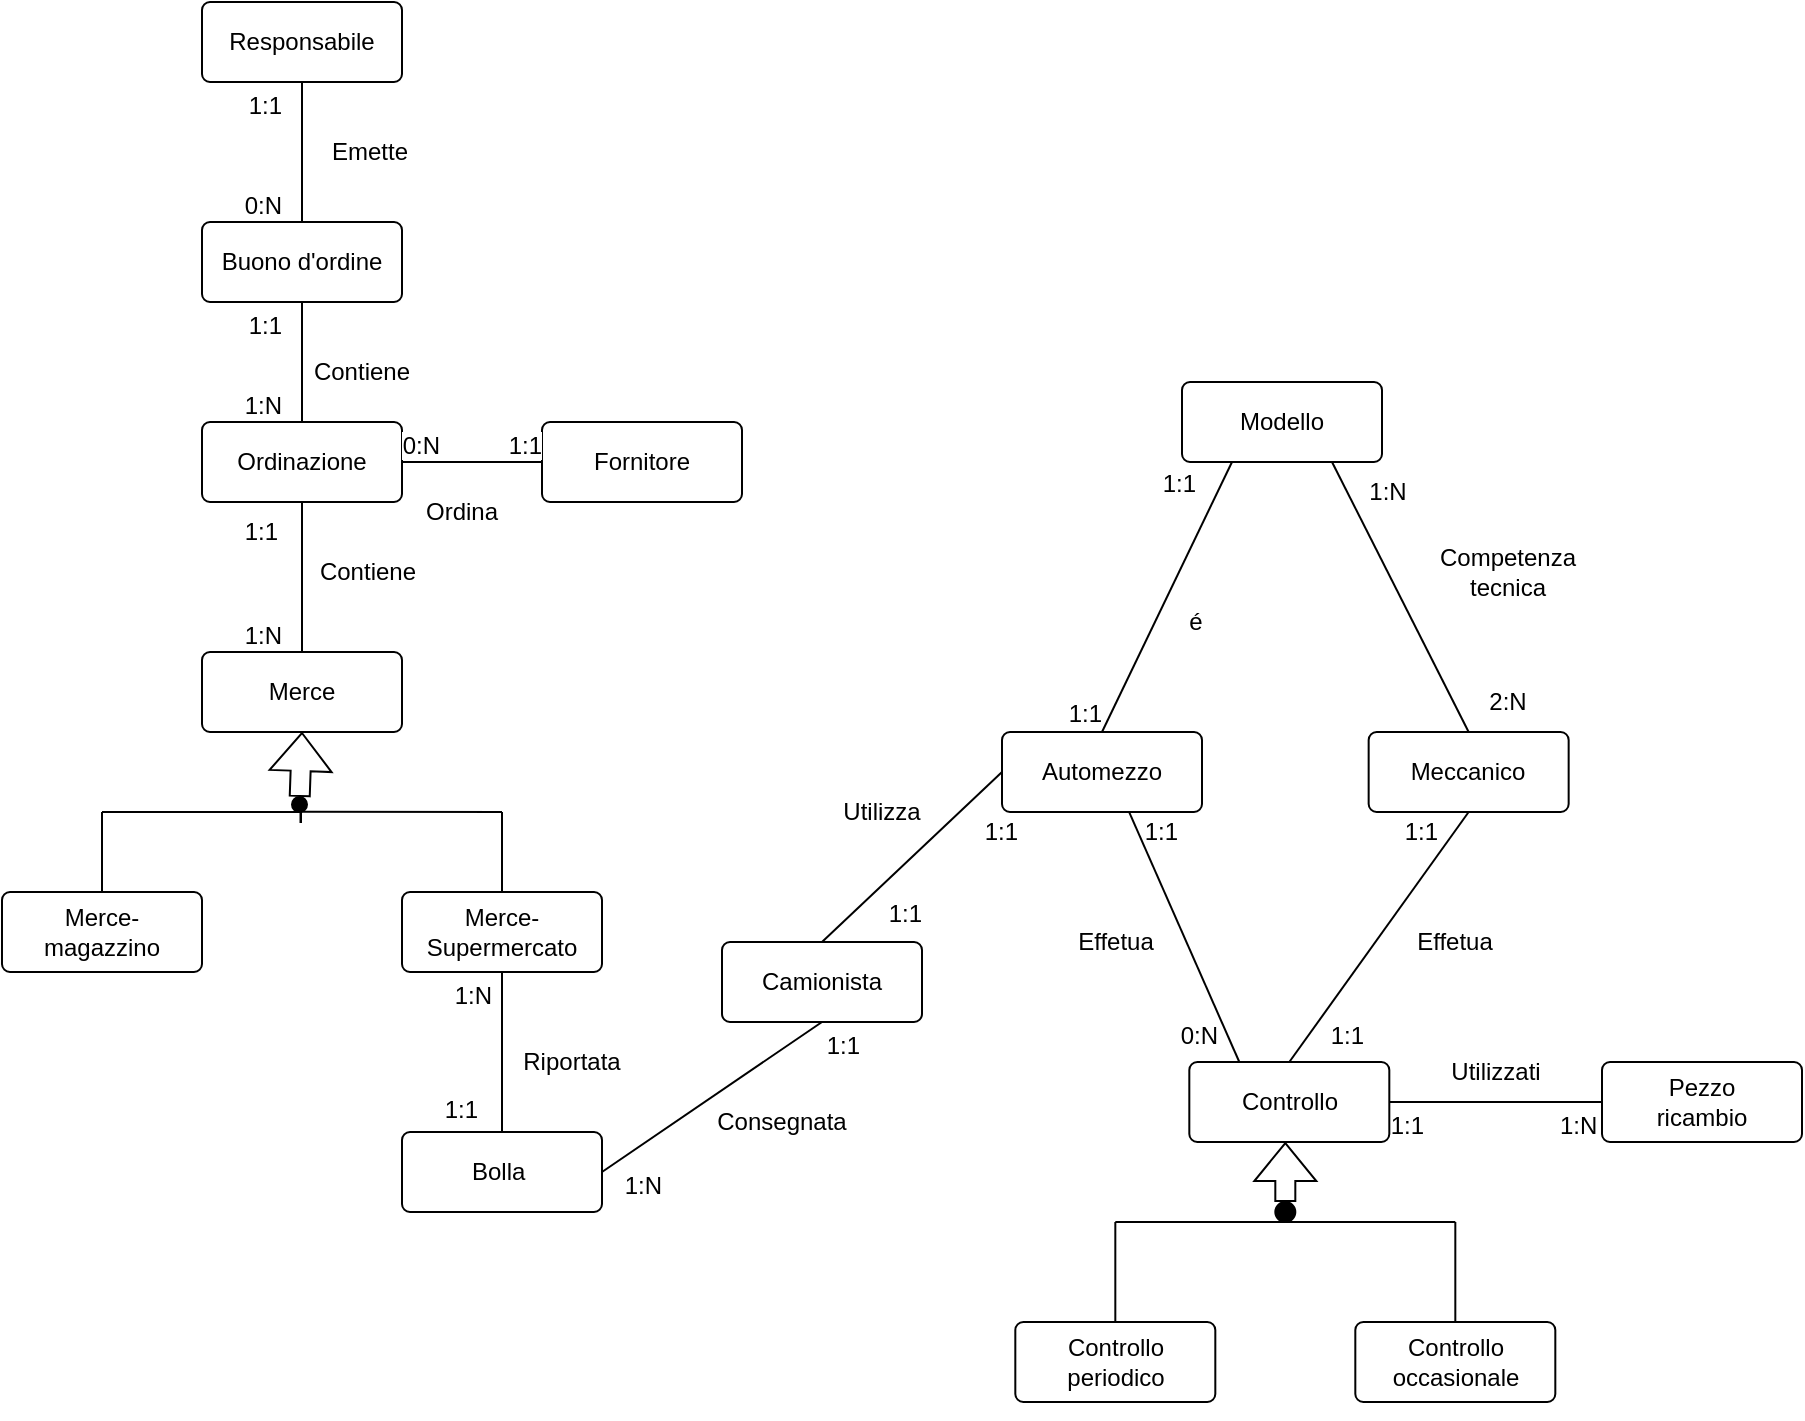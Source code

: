 <mxfile version="16.4.5" type="device" pages="3"><diagram id="unxTeDy_AB9FpPVBF3sC" name="Schema Scheletro"><mxGraphModel dx="1346" dy="1791" grid="1" gridSize="10" guides="1" tooltips="1" connect="1" arrows="1" fold="1" page="1" pageScale="1" pageWidth="827" pageHeight="1169" math="0" shadow="0"><root><mxCell id="0"/><mxCell id="1" parent="0"/><mxCell id="emVx7miyCOR6UBG_mQl4-1" value="Ordinazione" style="rounded=1;arcSize=10;whiteSpace=wrap;html=1;align=center;" parent="1" vertex="1"><mxGeometry x="330" y="190" width="100" height="40" as="geometry"/></mxCell><mxCell id="emVx7miyCOR6UBG_mQl4-2" value="Buono d'ordine" style="rounded=1;arcSize=10;whiteSpace=wrap;html=1;align=center;" parent="1" vertex="1"><mxGeometry x="330" y="90" width="100" height="40" as="geometry"/></mxCell><mxCell id="emVx7miyCOR6UBG_mQl4-3" value="Responsabile" style="rounded=1;arcSize=10;whiteSpace=wrap;html=1;align=center;" parent="1" vertex="1"><mxGeometry x="330" y="-20" width="100" height="40" as="geometry"/></mxCell><mxCell id="emVx7miyCOR6UBG_mQl4-4" value="Merce" style="rounded=1;arcSize=10;whiteSpace=wrap;html=1;align=center;" parent="1" vertex="1"><mxGeometry x="330" y="305" width="100" height="40" as="geometry"/></mxCell><mxCell id="emVx7miyCOR6UBG_mQl4-5" value="Fornitore" style="rounded=1;arcSize=10;whiteSpace=wrap;html=1;align=center;" parent="1" vertex="1"><mxGeometry x="500" y="190" width="100" height="40" as="geometry"/></mxCell><mxCell id="emVx7miyCOR6UBG_mQl4-6" value="Merce-Supermercato" style="rounded=1;arcSize=10;whiteSpace=wrap;html=1;align=center;" parent="1" vertex="1"><mxGeometry x="430" y="425" width="100" height="40" as="geometry"/></mxCell><mxCell id="emVx7miyCOR6UBG_mQl4-7" value="Merce-&lt;br&gt;magazzino" style="rounded=1;arcSize=10;whiteSpace=wrap;html=1;align=center;" parent="1" vertex="1"><mxGeometry x="230" y="425" width="100" height="40" as="geometry"/></mxCell><mxCell id="emVx7miyCOR6UBG_mQl4-9" value="Camionista" style="rounded=1;arcSize=10;whiteSpace=wrap;html=1;align=center;" parent="1" vertex="1"><mxGeometry x="590" y="450" width="100" height="40" as="geometry"/></mxCell><mxCell id="emVx7miyCOR6UBG_mQl4-10" value="Bolla&amp;nbsp;" style="rounded=1;arcSize=10;whiteSpace=wrap;html=1;align=center;" parent="1" vertex="1"><mxGeometry x="430" y="545" width="100" height="40" as="geometry"/></mxCell><mxCell id="emVx7miyCOR6UBG_mQl4-11" value="Automezzo" style="rounded=1;arcSize=10;whiteSpace=wrap;html=1;align=center;" parent="1" vertex="1"><mxGeometry x="730" y="345" width="100" height="40" as="geometry"/></mxCell><mxCell id="emVx7miyCOR6UBG_mQl4-13" style="edgeStyle=orthogonalEdgeStyle;rounded=0;orthogonalLoop=1;jettySize=auto;html=1;exitX=0.5;exitY=1;exitDx=0;exitDy=0;" parent="1" source="emVx7miyCOR6UBG_mQl4-11" target="emVx7miyCOR6UBG_mQl4-11" edge="1"><mxGeometry relative="1" as="geometry"/></mxCell><mxCell id="emVx7miyCOR6UBG_mQl4-15" value="Modello" style="rounded=1;arcSize=10;whiteSpace=wrap;html=1;align=center;" parent="1" vertex="1"><mxGeometry x="820" y="170" width="100" height="40" as="geometry"/></mxCell><mxCell id="emVx7miyCOR6UBG_mQl4-16" value="Meccanico" style="rounded=1;arcSize=10;whiteSpace=wrap;html=1;align=center;" parent="1" vertex="1"><mxGeometry x="913.33" y="345" width="100" height="40" as="geometry"/></mxCell><mxCell id="emVx7miyCOR6UBG_mQl4-17" style="edgeStyle=orthogonalEdgeStyle;rounded=0;orthogonalLoop=1;jettySize=auto;html=1;exitX=0.5;exitY=1;exitDx=0;exitDy=0;" parent="1" source="emVx7miyCOR6UBG_mQl4-15" target="emVx7miyCOR6UBG_mQl4-15" edge="1"><mxGeometry relative="1" as="geometry"/></mxCell><mxCell id="emVx7miyCOR6UBG_mQl4-18" value="Controllo&lt;br&gt;occasionale" style="rounded=1;arcSize=10;whiteSpace=wrap;html=1;align=center;" parent="1" vertex="1"><mxGeometry x="906.66" y="640" width="100" height="40" as="geometry"/></mxCell><mxCell id="emVx7miyCOR6UBG_mQl4-19" value="Controllo&lt;br&gt;periodico" style="rounded=1;arcSize=10;whiteSpace=wrap;html=1;align=center;" parent="1" vertex="1"><mxGeometry x="736.66" y="640" width="100" height="40" as="geometry"/></mxCell><mxCell id="emVx7miyCOR6UBG_mQl4-20" value="Controllo" style="rounded=1;arcSize=10;whiteSpace=wrap;html=1;align=center;" parent="1" vertex="1"><mxGeometry x="823.66" y="510" width="100" height="40" as="geometry"/></mxCell><mxCell id="emVx7miyCOR6UBG_mQl4-21" style="edgeStyle=orthogonalEdgeStyle;rounded=0;orthogonalLoop=1;jettySize=auto;html=1;exitX=0.5;exitY=1;exitDx=0;exitDy=0;" parent="1" source="emVx7miyCOR6UBG_mQl4-18" target="emVx7miyCOR6UBG_mQl4-18" edge="1"><mxGeometry relative="1" as="geometry"/></mxCell><mxCell id="emVx7miyCOR6UBG_mQl4-23" value="Pezzo&lt;br&gt;ricambio" style="rounded=1;arcSize=10;whiteSpace=wrap;html=1;align=center;labelBackgroundColor=#FFFFFF;" parent="1" vertex="1"><mxGeometry x="1030" y="510" width="100" height="40" as="geometry"/></mxCell><mxCell id="emVx7miyCOR6UBG_mQl4-25" value="" style="endArrow=none;html=1;rounded=0;exitX=0.5;exitY=1;exitDx=0;exitDy=0;entryX=0.5;entryY=0;entryDx=0;entryDy=0;" parent="1" source="emVx7miyCOR6UBG_mQl4-3" target="emVx7miyCOR6UBG_mQl4-2" edge="1"><mxGeometry relative="1" as="geometry"><mxPoint x="330" y="110" as="sourcePoint"/><mxPoint x="490" y="110" as="targetPoint"/><Array as="points"/></mxGeometry></mxCell><mxCell id="emVx7miyCOR6UBG_mQl4-27" value="1:1" style="resizable=0;html=1;align=right;verticalAlign=bottom;labelBackgroundColor=#FFFFFF;" parent="emVx7miyCOR6UBG_mQl4-25" connectable="0" vertex="1"><mxGeometry x="1" relative="1" as="geometry"><mxPoint x="-10" y="-50" as="offset"/></mxGeometry></mxCell><mxCell id="emVx7miyCOR6UBG_mQl4-28" value="" style="endArrow=none;html=1;rounded=0;entryX=0.5;entryY=0;entryDx=0;entryDy=0;exitX=0.5;exitY=1;exitDx=0;exitDy=0;" parent="1" source="emVx7miyCOR6UBG_mQl4-2" target="emVx7miyCOR6UBG_mQl4-1" edge="1"><mxGeometry relative="1" as="geometry"><mxPoint x="300" y="150" as="sourcePoint"/><mxPoint x="300" y="180" as="targetPoint"/><Array as="points"/></mxGeometry></mxCell><mxCell id="emVx7miyCOR6UBG_mQl4-30" value="1:N" style="resizable=0;html=1;align=right;verticalAlign=bottom;labelBackgroundColor=#FFFFFF;" parent="emVx7miyCOR6UBG_mQl4-28" connectable="0" vertex="1"><mxGeometry x="1" relative="1" as="geometry"><mxPoint x="-10" as="offset"/></mxGeometry></mxCell><mxCell id="emVx7miyCOR6UBG_mQl4-31" value="" style="endArrow=none;html=1;rounded=0;entryX=0;entryY=0.5;entryDx=0;entryDy=0;exitX=1;exitY=0.5;exitDx=0;exitDy=0;" parent="1" source="emVx7miyCOR6UBG_mQl4-1" target="emVx7miyCOR6UBG_mQl4-5" edge="1"><mxGeometry relative="1" as="geometry"><mxPoint x="470" y="260" as="sourcePoint"/><mxPoint x="400" y="130" as="targetPoint"/><Array as="points"/></mxGeometry></mxCell><mxCell id="emVx7miyCOR6UBG_mQl4-32" value="" style="resizable=0;html=1;align=left;verticalAlign=bottom;labelBackgroundColor=#FFFFFF;" parent="emVx7miyCOR6UBG_mQl4-31" connectable="0" vertex="1"><mxGeometry x="-1" relative="1" as="geometry"><mxPoint x="-25" y="20" as="offset"/></mxGeometry></mxCell><mxCell id="emVx7miyCOR6UBG_mQl4-33" value="&lt;span style=&quot;text-align: left&quot;&gt;0:N&lt;/span&gt;" style="resizable=0;html=1;align=right;verticalAlign=bottom;labelBackgroundColor=#FFFFFF;" parent="emVx7miyCOR6UBG_mQl4-31" connectable="0" vertex="1"><mxGeometry x="1" relative="1" as="geometry"><mxPoint x="-51" as="offset"/></mxGeometry></mxCell><mxCell id="emVx7miyCOR6UBG_mQl4-34" value="" style="endArrow=none;html=1;rounded=0;entryX=0.5;entryY=0;entryDx=0;entryDy=0;exitX=0.5;exitY=1;exitDx=0;exitDy=0;" parent="1" source="emVx7miyCOR6UBG_mQl4-1" target="emVx7miyCOR6UBG_mQl4-4" edge="1"><mxGeometry relative="1" as="geometry"><mxPoint x="390" y="240" as="sourcePoint"/><mxPoint x="500" y="310" as="targetPoint"/><Array as="points"/></mxGeometry></mxCell><mxCell id="emVx7miyCOR6UBG_mQl4-36" value="1:N" style="resizable=0;html=1;align=right;verticalAlign=bottom;labelBackgroundColor=#FFFFFF;" parent="emVx7miyCOR6UBG_mQl4-34" connectable="0" vertex="1"><mxGeometry x="1" relative="1" as="geometry"><mxPoint x="-10" as="offset"/></mxGeometry></mxCell><mxCell id="emVx7miyCOR6UBG_mQl4-37" value="" style="endArrow=none;html=1;rounded=0;entryX=0.5;entryY=0;entryDx=0;entryDy=0;exitX=0.5;exitY=1;exitDx=0;exitDy=0;" parent="1" source="emVx7miyCOR6UBG_mQl4-6" target="emVx7miyCOR6UBG_mQl4-10" edge="1"><mxGeometry relative="1" as="geometry"><mxPoint x="360" y="345" as="sourcePoint"/><mxPoint x="280" y="375" as="targetPoint"/><Array as="points"/></mxGeometry></mxCell><mxCell id="emVx7miyCOR6UBG_mQl4-39" value="&lt;span style=&quot;text-align: left&quot;&gt;1:N&lt;/span&gt;" style="resizable=0;html=1;align=right;verticalAlign=bottom;labelBackgroundColor=#FFFFFF;" parent="emVx7miyCOR6UBG_mQl4-37" connectable="0" vertex="1"><mxGeometry x="1" relative="1" as="geometry"><mxPoint x="-5" y="-60" as="offset"/></mxGeometry></mxCell><mxCell id="emVx7miyCOR6UBG_mQl4-40" value="" style="endArrow=none;html=1;rounded=0;exitX=1;exitY=0.5;exitDx=0;exitDy=0;entryX=0.5;entryY=1;entryDx=0;entryDy=0;" parent="1" source="emVx7miyCOR6UBG_mQl4-10" target="emVx7miyCOR6UBG_mQl4-9" edge="1"><mxGeometry relative="1" as="geometry"><mxPoint x="635" y="250.39" as="sourcePoint"/><mxPoint x="410" y="570.39" as="targetPoint"/><Array as="points"/></mxGeometry></mxCell><mxCell id="emVx7miyCOR6UBG_mQl4-41" value="" style="resizable=0;html=1;align=left;verticalAlign=bottom;labelBackgroundColor=#FFFFFF;" parent="emVx7miyCOR6UBG_mQl4-40" connectable="0" vertex="1"><mxGeometry x="-1" relative="1" as="geometry"><mxPoint x="15" y="20" as="offset"/></mxGeometry></mxCell><mxCell id="emVx7miyCOR6UBG_mQl4-42" value="&lt;span style=&quot;text-align: left&quot;&gt;1:1&lt;/span&gt;" style="resizable=0;html=1;align=right;verticalAlign=bottom;labelBackgroundColor=#FFFFFF;" parent="emVx7miyCOR6UBG_mQl4-40" connectable="0" vertex="1"><mxGeometry x="1" relative="1" as="geometry"><mxPoint x="20" y="20" as="offset"/></mxGeometry></mxCell><mxCell id="emVx7miyCOR6UBG_mQl4-49" value="" style="endArrow=none;html=1;rounded=0;exitX=0.5;exitY=0;exitDx=0;exitDy=0;entryX=0.25;entryY=1;entryDx=0;entryDy=0;" parent="1" source="emVx7miyCOR6UBG_mQl4-11" target="emVx7miyCOR6UBG_mQl4-15" edge="1"><mxGeometry relative="1" as="geometry"><mxPoint x="883.33" y="430" as="sourcePoint"/><mxPoint x="780" y="240" as="targetPoint"/></mxGeometry></mxCell><mxCell id="emVx7miyCOR6UBG_mQl4-51" value="&lt;span style=&quot;text-align: left&quot;&gt;1:1&lt;/span&gt;" style="resizable=0;html=1;align=right;verticalAlign=bottom;labelBackgroundColor=#FFFFFF;" parent="emVx7miyCOR6UBG_mQl4-49" connectable="0" vertex="1"><mxGeometry x="1" relative="1" as="geometry"><mxPoint x="-65" y="135" as="offset"/></mxGeometry></mxCell><mxCell id="emVx7miyCOR6UBG_mQl4-64" value="" style="endArrow=none;html=1;rounded=0;exitX=0.5;exitY=1;exitDx=0;exitDy=0;entryX=0.5;entryY=0;entryDx=0;entryDy=0;" parent="1" source="emVx7miyCOR6UBG_mQl4-16" target="emVx7miyCOR6UBG_mQl4-20" edge="1"><mxGeometry relative="1" as="geometry"><mxPoint x="1153.33" y="510" as="sourcePoint"/><mxPoint x="990.33" y="480" as="targetPoint"/><Array as="points"/></mxGeometry></mxCell><mxCell id="emVx7miyCOR6UBG_mQl4-77" value="" style="endArrow=none;html=1;rounded=0;exitX=1;exitY=0.5;exitDx=0;exitDy=0;entryX=0;entryY=0.5;entryDx=0;entryDy=0;" parent="1" source="emVx7miyCOR6UBG_mQl4-20" target="emVx7miyCOR6UBG_mQl4-23" edge="1"><mxGeometry relative="1" as="geometry"><mxPoint x="906.66" y="460" as="sourcePoint"/><mxPoint x="1013.33" y="530" as="targetPoint"/></mxGeometry></mxCell><mxCell id="emVx7miyCOR6UBG_mQl4-78" value="1:N" style="resizable=0;html=1;align=left;verticalAlign=bottom;labelBackgroundColor=#FFFFFF;" parent="emVx7miyCOR6UBG_mQl4-77" connectable="0" vertex="1"><mxGeometry x="-1" relative="1" as="geometry"><mxPoint x="83" y="20" as="offset"/></mxGeometry></mxCell><mxCell id="emVx7miyCOR6UBG_mQl4-80" value="" style="endArrow=none;html=1;rounded=0;startArrow=none;" parent="1" source="emVx7miyCOR6UBG_mQl4-85" edge="1"><mxGeometry relative="1" as="geometry"><mxPoint x="280" y="385" as="sourcePoint"/><mxPoint x="480" y="385" as="targetPoint"/><Array as="points"><mxPoint x="380" y="385"/></Array></mxGeometry></mxCell><mxCell id="emVx7miyCOR6UBG_mQl4-82" value="" style="endArrow=none;html=1;rounded=0;entryX=0.5;entryY=0;entryDx=0;entryDy=0;" parent="1" target="emVx7miyCOR6UBG_mQl4-7" edge="1"><mxGeometry relative="1" as="geometry"><mxPoint x="280" y="385" as="sourcePoint"/><mxPoint x="670" y="285" as="targetPoint"/><Array as="points"><mxPoint x="280" y="385"/></Array></mxGeometry></mxCell><mxCell id="emVx7miyCOR6UBG_mQl4-83" value="" style="endArrow=none;html=1;rounded=0;" parent="1" edge="1"><mxGeometry relative="1" as="geometry"><mxPoint x="480" y="385" as="sourcePoint"/><mxPoint x="480" y="425" as="targetPoint"/></mxGeometry></mxCell><mxCell id="emVx7miyCOR6UBG_mQl4-84" value="" style="shape=flexArrow;endArrow=classic;html=1;rounded=0;entryX=0.5;entryY=1;entryDx=0;entryDy=0;startArrow=none;" parent="1" source="emVx7miyCOR6UBG_mQl4-85" edge="1"><mxGeometry width="50" height="50" relative="1" as="geometry"><mxPoint x="380" y="385" as="sourcePoint"/><mxPoint x="380" y="345" as="targetPoint"/></mxGeometry></mxCell><mxCell id="emVx7miyCOR6UBG_mQl4-86" value="" style="endArrow=none;html=1;rounded=0;" parent="1" edge="1"><mxGeometry relative="1" as="geometry"><mxPoint x="280" y="385" as="sourcePoint"/><mxPoint x="380" y="385" as="targetPoint"/><Array as="points"/></mxGeometry></mxCell><mxCell id="emVx7miyCOR6UBG_mQl4-85" value="" style="ellipse;whiteSpace=wrap;html=1;aspect=fixed;labelBackgroundColor=#FFFFFF;fillColor=#000000;" parent="1" vertex="1"><mxGeometry x="375" y="377.5" width="7.5" height="7.5" as="geometry"/></mxCell><mxCell id="emVx7miyCOR6UBG_mQl4-87" value="" style="shape=flexArrow;endArrow=none;html=1;rounded=0;entryX=0.5;entryY=1;entryDx=0;entryDy=0;" parent="1" target="emVx7miyCOR6UBG_mQl4-85" edge="1"><mxGeometry width="50" height="50" relative="1" as="geometry"><mxPoint x="380" y="385" as="sourcePoint"/><mxPoint x="380" y="345" as="targetPoint"/></mxGeometry></mxCell><mxCell id="emVx7miyCOR6UBG_mQl4-100" value="" style="endArrow=none;html=1;rounded=0;startArrow=none;" parent="1" source="emVx7miyCOR6UBG_mQl4-103" edge="1"><mxGeometry relative="1" as="geometry"><mxPoint x="771.66" y="590" as="sourcePoint"/><mxPoint x="956.66" y="590" as="targetPoint"/><Array as="points"><mxPoint x="871.66" y="590"/></Array></mxGeometry></mxCell><mxCell id="emVx7miyCOR6UBG_mQl4-101" value="" style="shape=flexArrow;endArrow=classic;html=1;rounded=0;entryX=0.5;entryY=1;entryDx=0;entryDy=0;startArrow=none;" parent="1" source="emVx7miyCOR6UBG_mQl4-103" edge="1"><mxGeometry width="50" height="50" relative="1" as="geometry"><mxPoint x="871.66" y="590" as="sourcePoint"/><mxPoint x="871.66" y="550" as="targetPoint"/></mxGeometry></mxCell><mxCell id="emVx7miyCOR6UBG_mQl4-102" value="" style="endArrow=none;html=1;rounded=0;" parent="1" edge="1"><mxGeometry relative="1" as="geometry"><mxPoint x="786.66" y="590" as="sourcePoint"/><mxPoint x="871.66" y="590" as="targetPoint"/><Array as="points"/></mxGeometry></mxCell><mxCell id="emVx7miyCOR6UBG_mQl4-103" value="" style="ellipse;whiteSpace=wrap;html=1;aspect=fixed;labelBackgroundColor=#FFFFFF;fillColor=#000000;" parent="1" vertex="1"><mxGeometry x="866.66" y="580" width="10" height="10" as="geometry"/></mxCell><mxCell id="emVx7miyCOR6UBG_mQl4-104" value="" style="shape=flexArrow;endArrow=none;html=1;rounded=0;entryX=0.5;entryY=1;entryDx=0;entryDy=0;" parent="1" target="emVx7miyCOR6UBG_mQl4-103" edge="1"><mxGeometry width="50" height="50" relative="1" as="geometry"><mxPoint x="871.66" y="590" as="sourcePoint"/><mxPoint x="871.66" y="550" as="targetPoint"/></mxGeometry></mxCell><mxCell id="emVx7miyCOR6UBG_mQl4-105" value="" style="endArrow=none;html=1;rounded=0;exitX=0.5;exitY=0;exitDx=0;exitDy=0;" parent="1" source="emVx7miyCOR6UBG_mQl4-19" edge="1"><mxGeometry relative="1" as="geometry"><mxPoint x="726.66" y="560" as="sourcePoint"/><mxPoint x="786.66" y="590" as="targetPoint"/></mxGeometry></mxCell><mxCell id="emVx7miyCOR6UBG_mQl4-106" value="" style="endArrow=none;html=1;rounded=0;exitX=0.5;exitY=0;exitDx=0;exitDy=0;" parent="1" source="emVx7miyCOR6UBG_mQl4-18" edge="1"><mxGeometry relative="1" as="geometry"><mxPoint x="726.66" y="560" as="sourcePoint"/><mxPoint x="956.66" y="590" as="targetPoint"/></mxGeometry></mxCell><mxCell id="emVx7miyCOR6UBG_mQl4-110" value="" style="endArrow=none;html=1;rounded=0;exitX=0.637;exitY=1.008;exitDx=0;exitDy=0;exitPerimeter=0;entryX=0.25;entryY=0;entryDx=0;entryDy=0;" parent="1" source="emVx7miyCOR6UBG_mQl4-11" target="emVx7miyCOR6UBG_mQl4-20" edge="1"><mxGeometry relative="1" as="geometry"><mxPoint x="793.33" y="530" as="sourcePoint"/><mxPoint x="953.33" y="530" as="targetPoint"/></mxGeometry></mxCell><mxCell id="emVx7miyCOR6UBG_mQl4-111" value="" style="resizable=0;html=1;align=left;verticalAlign=bottom;labelBackgroundColor=#FFFFFF;fillColor=#000000;" parent="emVx7miyCOR6UBG_mQl4-110" connectable="0" vertex="1"><mxGeometry x="-1" relative="1" as="geometry"><mxPoint x="9" y="20" as="offset"/></mxGeometry></mxCell><mxCell id="Ca-yZQ3uZdXID4h-IlBe-3" value="" style="endArrow=none;html=1;rounded=0;exitX=0.5;exitY=0;exitDx=0;exitDy=0;entryX=0;entryY=0.5;entryDx=0;entryDy=0;" parent="1" source="emVx7miyCOR6UBG_mQl4-9" target="emVx7miyCOR6UBG_mQl4-11" edge="1"><mxGeometry relative="1" as="geometry"><mxPoint x="570" y="540" as="sourcePoint"/><mxPoint x="730" y="540" as="targetPoint"/></mxGeometry></mxCell><mxCell id="Ca-yZQ3uZdXID4h-IlBe-5" value="1:1" style="resizable=0;html=1;align=right;verticalAlign=bottom;" parent="Ca-yZQ3uZdXID4h-IlBe-3" connectable="0" vertex="1"><mxGeometry x="1" relative="1" as="geometry"><mxPoint x="-40" y="80" as="offset"/></mxGeometry></mxCell><mxCell id="Ca-yZQ3uZdXID4h-IlBe-12" value="&lt;font style=&quot;font-size: 12px&quot;&gt;Emette&lt;/font&gt;" style="text;html=1;strokeColor=none;fillColor=none;align=center;verticalAlign=middle;whiteSpace=wrap;rounded=0;" parent="1" vertex="1"><mxGeometry x="384" y="40" width="60" height="30" as="geometry"/></mxCell><mxCell id="Ca-yZQ3uZdXID4h-IlBe-13" value="&lt;font style=&quot;font-size: 12px&quot;&gt;Contiene&lt;/font&gt;" style="text;html=1;strokeColor=none;fillColor=none;align=center;verticalAlign=middle;whiteSpace=wrap;rounded=0;fontSize=10;" parent="1" vertex="1"><mxGeometry x="380" y="150" width="60" height="30" as="geometry"/></mxCell><mxCell id="Ca-yZQ3uZdXID4h-IlBe-14" value="&lt;font style=&quot;font-size: 12px&quot;&gt;Contiene&lt;/font&gt;" style="text;html=1;strokeColor=none;fillColor=none;align=center;verticalAlign=middle;whiteSpace=wrap;rounded=0;fontSize=10;" parent="1" vertex="1"><mxGeometry x="382.5" y="250.19" width="60" height="30" as="geometry"/></mxCell><mxCell id="Ca-yZQ3uZdXID4h-IlBe-18" value="&lt;font style=&quot;font-size: 12px&quot;&gt;Ordina&lt;/font&gt;" style="text;html=1;strokeColor=none;fillColor=none;align=center;verticalAlign=middle;whiteSpace=wrap;rounded=0;fontSize=10;" parent="1" vertex="1"><mxGeometry x="430" y="220.19" width="60" height="30" as="geometry"/></mxCell><mxCell id="Ca-yZQ3uZdXID4h-IlBe-30" value="&lt;font style=&quot;font-size: 12px&quot;&gt;Consegnata&lt;/font&gt;" style="text;html=1;strokeColor=none;fillColor=none;align=center;verticalAlign=middle;whiteSpace=wrap;rounded=0;fontSize=10;" parent="1" vertex="1"><mxGeometry x="590" y="525" width="60" height="30" as="geometry"/></mxCell><mxCell id="Ca-yZQ3uZdXID4h-IlBe-31" value="&lt;span style=&quot;font-size: 12px&quot;&gt;Riportata&lt;/span&gt;" style="text;html=1;strokeColor=none;fillColor=none;align=center;verticalAlign=middle;whiteSpace=wrap;rounded=0;fontSize=10;" parent="1" vertex="1"><mxGeometry x="485" y="495" width="60" height="30" as="geometry"/></mxCell><mxCell id="Ca-yZQ3uZdXID4h-IlBe-33" value="&lt;font style=&quot;font-size: 12px&quot;&gt;Utilizza&lt;/font&gt;" style="text;html=1;strokeColor=none;fillColor=none;align=center;verticalAlign=middle;whiteSpace=wrap;rounded=0;fontSize=10;" parent="1" vertex="1"><mxGeometry x="640" y="370" width="60" height="30" as="geometry"/></mxCell><mxCell id="Ca-yZQ3uZdXID4h-IlBe-37" value="&lt;font style=&quot;font-size: 12px&quot;&gt;Effetua&lt;/font&gt;" style="text;html=1;strokeColor=none;fillColor=none;align=center;verticalAlign=middle;whiteSpace=wrap;rounded=0;fontSize=10;" parent="1" vertex="1"><mxGeometry x="761.83" y="430" width="49.67" height="40" as="geometry"/></mxCell><mxCell id="Ca-yZQ3uZdXID4h-IlBe-38" value="&lt;font style=&quot;font-size: 12px&quot;&gt;Utilizzati&lt;/font&gt;" style="text;html=1;strokeColor=none;fillColor=none;align=center;verticalAlign=middle;whiteSpace=wrap;rounded=0;fontSize=10;" parent="1" vertex="1"><mxGeometry x="946.66" y="500" width="60" height="30" as="geometry"/></mxCell><mxCell id="Ca-yZQ3uZdXID4h-IlBe-44" value="&lt;font style=&quot;font-size: 12px&quot;&gt;Effetua&lt;/font&gt;" style="text;html=1;strokeColor=none;fillColor=none;align=center;verticalAlign=middle;whiteSpace=wrap;rounded=0;fontSize=10;" parent="1" vertex="1"><mxGeometry x="938.33" y="442.5" width="36.67" height="15" as="geometry"/></mxCell><mxCell id="Ca-yZQ3uZdXID4h-IlBe-45" value="&lt;font style=&quot;font-size: 12px&quot;&gt;é&lt;/font&gt;" style="text;html=1;strokeColor=none;fillColor=none;align=center;verticalAlign=middle;whiteSpace=wrap;rounded=0;fontSize=10;" parent="1" vertex="1"><mxGeometry x="811.5" y="280" width="30" height="20" as="geometry"/></mxCell><mxCell id="o0hNZzy7JgMdFD3Ux1WN-1" value="" style="endArrow=none;html=1;rounded=0;fontSize=12;exitX=0.75;exitY=1;exitDx=0;exitDy=0;entryX=0.5;entryY=0;entryDx=0;entryDy=0;" parent="1" source="emVx7miyCOR6UBG_mQl4-15" target="emVx7miyCOR6UBG_mQl4-16" edge="1"><mxGeometry width="50" height="50" relative="1" as="geometry"><mxPoint x="660" y="400" as="sourcePoint"/><mxPoint x="710" y="350" as="targetPoint"/></mxGeometry></mxCell><mxCell id="P4eDMfs2iOlz98TpcDPF-1" value="Competenza tecnica" style="text;html=1;strokeColor=none;fillColor=none;align=center;verticalAlign=middle;whiteSpace=wrap;rounded=0;" parent="1" vertex="1"><mxGeometry x="953.33" y="250.19" width="60" height="30" as="geometry"/></mxCell><mxCell id="ObqRzyAHYOownzZKR-6_-2" value="2:N" style="text;html=1;strokeColor=none;fillColor=none;align=center;verticalAlign=middle;whiteSpace=wrap;rounded=0;fontSize=12;" parent="1" vertex="1"><mxGeometry x="953.33" y="315" width="60" height="30" as="geometry"/></mxCell><mxCell id="k9Cy5LDS5nd38sNVN-c_-1" value="0:N" style="resizable=0;html=1;align=right;verticalAlign=bottom;labelBackgroundColor=#FFFFFF;" parent="1" connectable="0" vertex="1"><mxGeometry x="370" y="90" as="geometry"/></mxCell><mxCell id="k9Cy5LDS5nd38sNVN-c_-3" value="1:1" style="resizable=0;html=1;align=right;verticalAlign=bottom;labelBackgroundColor=#FFFFFF;" parent="1" connectable="0" vertex="1"><mxGeometry x="370" y="150" as="geometry"/></mxCell><mxCell id="k9Cy5LDS5nd38sNVN-c_-7" value="1:1" style="resizable=0;html=1;align=right;verticalAlign=bottom;labelBackgroundColor=#FFFFFF;" parent="1" connectable="0" vertex="1"><mxGeometry x="230" y="165" as="geometry"><mxPoint x="138" y="88" as="offset"/></mxGeometry></mxCell><mxCell id="k9Cy5LDS5nd38sNVN-c_-8" value="&lt;span style=&quot;text-align: left&quot;&gt;1:1&lt;/span&gt;" style="resizable=0;html=1;align=right;verticalAlign=bottom;labelBackgroundColor=#FFFFFF;" parent="1" connectable="0" vertex="1"><mxGeometry x="500.004" y="210.004" as="geometry"/></mxCell><mxCell id="k9Cy5LDS5nd38sNVN-c_-9" value="&lt;span style=&quot;text-align: left&quot;&gt;1:1&lt;/span&gt;" style="resizable=0;html=1;align=right;verticalAlign=bottom;labelBackgroundColor=#FFFFFF;" parent="1" connectable="0" vertex="1"><mxGeometry x="495.004" y="495.004" as="geometry"><mxPoint x="-27" y="47" as="offset"/></mxGeometry></mxCell><mxCell id="k9Cy5LDS5nd38sNVN-c_-10" value="&lt;span style=&quot;text-align: left&quot;&gt;1:N&lt;/span&gt;" style="resizable=0;html=1;align=right;verticalAlign=bottom;labelBackgroundColor=#FFFFFF;" parent="1" connectable="0" vertex="1"><mxGeometry x="560" y="580" as="geometry"/></mxCell><mxCell id="m-9ONPvPgmDo2xPaOB5K-3" value="1:1" style="resizable=0;html=1;align=right;verticalAlign=bottom;" parent="1" connectable="0" vertex="1"><mxGeometry x="720.15" y="412.499" as="geometry"><mxPoint x="18" y="-9" as="offset"/></mxGeometry></mxCell><mxCell id="m-9ONPvPgmDo2xPaOB5K-4" value="&lt;span style=&quot;text-align: left&quot;&gt;1:1&lt;/span&gt;" style="resizable=0;html=1;align=right;verticalAlign=bottom;labelBackgroundColor=#FFFFFF;" parent="1" connectable="0" vertex="1"><mxGeometry x="800.002" y="255.0" as="geometry"><mxPoint x="27" y="-26" as="offset"/></mxGeometry></mxCell><mxCell id="m-9ONPvPgmDo2xPaOB5K-5" value="1:N" style="text;html=1;strokeColor=none;fillColor=none;align=center;verticalAlign=middle;whiteSpace=wrap;rounded=0;fontSize=12;" parent="1" vertex="1"><mxGeometry x="893.33" y="210" width="60" height="30" as="geometry"/></mxCell><mxCell id="m-9ONPvPgmDo2xPaOB5K-6" value="1:1" style="resizable=0;html=1;align=right;verticalAlign=bottom;" parent="1" connectable="0" vertex="1"><mxGeometry x="800.0" y="412.499" as="geometry"><mxPoint x="18" y="-9" as="offset"/></mxGeometry></mxCell><mxCell id="m-9ONPvPgmDo2xPaOB5K-8" value="1:1" style="resizable=0;html=1;align=right;verticalAlign=bottom;" parent="1" connectable="0" vertex="1"><mxGeometry x="930.0" y="412.499" as="geometry"><mxPoint x="18" y="-9" as="offset"/></mxGeometry></mxCell><mxCell id="m-9ONPvPgmDo2xPaOB5K-9" value="1:1" style="resizable=0;html=1;align=right;verticalAlign=bottom;" parent="1" connectable="0" vertex="1"><mxGeometry x="893.33" y="514.999" as="geometry"><mxPoint x="18" y="-9" as="offset"/></mxGeometry></mxCell><mxCell id="m-9ONPvPgmDo2xPaOB5K-10" value="0:N" style="resizable=0;html=1;align=right;verticalAlign=bottom;" parent="1" connectable="0" vertex="1"><mxGeometry x="820.0" y="514.999" as="geometry"><mxPoint x="18" y="-9" as="offset"/></mxGeometry></mxCell><mxCell id="m-9ONPvPgmDo2xPaOB5K-12" value="1:1" style="resizable=0;html=1;align=right;verticalAlign=bottom;" parent="1" connectable="0" vertex="1"><mxGeometry x="923.66" y="559.999" as="geometry"><mxPoint x="18" y="-9" as="offset"/></mxGeometry></mxCell></root></mxGraphModel></diagram><diagram id="B0awOzi24hnJ-y9xk-2X" name="Schema Oggetto"><mxGraphModel dx="1346" dy="1791" grid="1" gridSize="10" guides="1" tooltips="1" connect="1" arrows="1" fold="1" page="1" pageScale="1" pageWidth="827" pageHeight="1169" math="0" shadow="0"><root><mxCell id="grRqdzHbs04HVDXZw7PE-0"/><mxCell id="grRqdzHbs04HVDXZw7PE-1" parent="grRqdzHbs04HVDXZw7PE-0"/><mxCell id="fWg8QjF4KtrbtJSfpdEV-12" style="edgeStyle=orthogonalEdgeStyle;rounded=0;orthogonalLoop=1;jettySize=auto;html=1;exitX=0.5;exitY=1;exitDx=0;exitDy=0;strokeColor=#006658;fontColor=#5C5C5C;" parent="grRqdzHbs04HVDXZw7PE-1" edge="1"><mxGeometry relative="1" as="geometry"><mxPoint x="935.83" y="425" as="sourcePoint"/><mxPoint x="935.83" y="425" as="targetPoint"/></mxGeometry></mxCell><mxCell id="fWg8QjF4KtrbtJSfpdEV-15" style="edgeStyle=orthogonalEdgeStyle;rounded=0;orthogonalLoop=1;jettySize=auto;html=1;exitX=0.5;exitY=1;exitDx=0;exitDy=0;strokeColor=#006658;fontColor=#5C5C5C;" parent="grRqdzHbs04HVDXZw7PE-1" edge="1"><mxGeometry relative="1" as="geometry"><mxPoint x="935.5" y="675" as="sourcePoint"/><mxPoint x="935.5" y="675" as="targetPoint"/></mxGeometry></mxCell><mxCell id="fWg8QjF4KtrbtJSfpdEV-19" style="edgeStyle=orthogonalEdgeStyle;rounded=0;orthogonalLoop=1;jettySize=auto;html=1;exitX=0.5;exitY=1;exitDx=0;exitDy=0;strokeColor=#006658;fontColor=#5C5C5C;" parent="grRqdzHbs04HVDXZw7PE-1" edge="1"><mxGeometry relative="1" as="geometry"><mxPoint x="1330" y="620.13" as="sourcePoint"/><mxPoint x="1330" y="620.13" as="targetPoint"/></mxGeometry></mxCell><mxCell id="fWg8QjF4KtrbtJSfpdEV-22" value="" style="endArrow=none;html=1;rounded=0;entryX=0.5;entryY=0;entryDx=0;entryDy=0;exitX=0.5;exitY=1;exitDx=0;exitDy=0;strokeColor=#006658;fontColor=#5C5C5C;" parent="grRqdzHbs04HVDXZw7PE-1" source="1r16vTlq9Z0EDjveKjbr-5" target="1r16vTlq9Z0EDjveKjbr-19" edge="1"><mxGeometry relative="1" as="geometry"><mxPoint x="380" y="60" as="sourcePoint"/><mxPoint x="380" y="131" as="targetPoint"/><Array as="points"/></mxGeometry></mxCell><mxCell id="fWg8QjF4KtrbtJSfpdEV-25" value="" style="endArrow=none;html=1;rounded=0;exitX=0.5;exitY=1;exitDx=0;exitDy=0;strokeColor=#006658;fontColor=#5C5C5C;" parent="grRqdzHbs04HVDXZw7PE-1" source="1r16vTlq9Z0EDjveKjbr-20" edge="1"><mxGeometry relative="1" as="geometry"><mxPoint x="380" y="250" as="sourcePoint"/><mxPoint x="380" y="330" as="targetPoint"/><Array as="points"/></mxGeometry></mxCell><mxCell id="fWg8QjF4KtrbtJSfpdEV-28" value="" style="endArrow=none;html=1;rounded=0;exitX=1;exitY=0.5;exitDx=0;exitDy=0;entryX=0;entryY=0.5;entryDx=0;entryDy=0;strokeColor=#006658;fontColor=#5C5C5C;" parent="grRqdzHbs04HVDXZw7PE-1" source="DIgT6S1rSViI9tKKs0VJ-1" target="1r16vTlq9Z0EDjveKjbr-13" edge="1"><mxGeometry relative="1" as="geometry"><mxPoint x="430" y="450" as="sourcePoint"/><mxPoint x="500" y="520" as="targetPoint"/><Array as="points"/></mxGeometry></mxCell><mxCell id="fWg8QjF4KtrbtJSfpdEV-31" value="" style="endArrow=none;html=1;rounded=0;entryX=0.5;entryY=0;entryDx=0;entryDy=0;exitX=0.5;exitY=1;exitDx=0;exitDy=0;strokeColor=#006658;fontColor=#5C5C5C;" parent="grRqdzHbs04HVDXZw7PE-1" source="DIgT6S1rSViI9tKKs0VJ-1" target="1r16vTlq9Z0EDjveKjbr-14" edge="1"><mxGeometry relative="1" as="geometry"><mxPoint x="340" y="450" as="sourcePoint"/><mxPoint x="219.68" y="600" as="targetPoint"/><Array as="points"/></mxGeometry></mxCell><mxCell id="fWg8QjF4KtrbtJSfpdEV-33" value="1:N" style="resizable=0;html=1;align=right;verticalAlign=bottom;fillColor=#21C0A5;strokeColor=#006658;fontColor=#5C5C5C;" parent="fWg8QjF4KtrbtJSfpdEV-31" connectable="0" vertex="1"><mxGeometry x="1" relative="1" as="geometry"><mxPoint x="-14" y="-5" as="offset"/></mxGeometry></mxCell><mxCell id="fWg8QjF4KtrbtJSfpdEV-34" value="" style="endArrow=none;html=1;rounded=0;entryX=0;entryY=0.5;entryDx=0;entryDy=0;exitX=1;exitY=0.5;exitDx=0;exitDy=0;strokeColor=#006658;fontColor=#5C5C5C;" parent="grRqdzHbs04HVDXZw7PE-1" target="r8Moljw6yZ-59Hb5sg5G-1" edge="1"><mxGeometry relative="1" as="geometry"><mxPoint x="570" y="829.87" as="sourcePoint"/><mxPoint x="589.68" y="1145" as="targetPoint"/><Array as="points"/></mxGeometry></mxCell><mxCell id="fWg8QjF4KtrbtJSfpdEV-36" value="&lt;span style=&quot;text-align: left&quot;&gt;N:1&lt;/span&gt;" style="resizable=0;html=1;align=right;verticalAlign=bottom;fillColor=#21C0A5;strokeColor=#006658;fontColor=#5C5C5C;" parent="fWg8QjF4KtrbtJSfpdEV-34" connectable="0" vertex="1"><mxGeometry x="1" relative="1" as="geometry"><mxPoint x="-170" y="-10" as="offset"/></mxGeometry></mxCell><mxCell id="fWg8QjF4KtrbtJSfpdEV-37" value="" style="endArrow=none;html=1;rounded=0;exitX=0.5;exitY=0;exitDx=0;exitDy=0;entryX=0.5;entryY=1;entryDx=0;entryDy=0;strokeColor=#006658;fontColor=#5C5C5C;" parent="grRqdzHbs04HVDXZw7PE-1" source="r8Moljw6yZ-59Hb5sg5G-0" target="r8Moljw6yZ-59Hb5sg5G-3" edge="1"><mxGeometry relative="1" as="geometry"><mxPoint x="639.68" y="1165" as="sourcePoint"/><mxPoint x="719.68" y="910.13" as="targetPoint"/><Array as="points"/></mxGeometry></mxCell><mxCell id="fWg8QjF4KtrbtJSfpdEV-38" value="0:N" style="resizable=0;html=1;align=left;verticalAlign=bottom;fillColor=#21C0A5;strokeColor=#006658;fontColor=#5C5C5C;" parent="fWg8QjF4KtrbtJSfpdEV-37" connectable="0" vertex="1"><mxGeometry x="-1" relative="1" as="geometry"><mxPoint x="15" y="20" as="offset"/></mxGeometry></mxCell><mxCell id="fWg8QjF4KtrbtJSfpdEV-46" value="" style="endArrow=none;html=1;rounded=0;exitX=0.5;exitY=0;exitDx=0;exitDy=0;entryX=0.25;entryY=1;entryDx=0;entryDy=0;strokeColor=#006658;fontColor=#5C5C5C;" parent="grRqdzHbs04HVDXZw7PE-1" source="r8Moljw6yZ-59Hb5sg5G-4" target="APilsMjBWHR2OzaNHgNX-2" edge="1"><mxGeometry relative="1" as="geometry"><mxPoint x="1028.83" y="515" as="sourcePoint"/><mxPoint x="790" y="280.13" as="targetPoint"/></mxGeometry></mxCell><mxCell id="fWg8QjF4KtrbtJSfpdEV-48" value="&lt;span style=&quot;text-align: left&quot;&gt;1:1&lt;/span&gt;" style="resizable=0;html=1;align=right;verticalAlign=bottom;fillColor=#21C0A5;strokeColor=#006658;fontColor=#5C5C5C;" parent="fWg8QjF4KtrbtJSfpdEV-46" connectable="0" vertex="1"><mxGeometry x="1" relative="1" as="geometry"><mxPoint x="20" y="30" as="offset"/></mxGeometry></mxCell><mxCell id="fWg8QjF4KtrbtJSfpdEV-55" value="" style="endArrow=none;html=1;rounded=0;entryX=0.75;entryY=0;entryDx=0;entryDy=0;exitX=0.5;exitY=1;exitDx=0;exitDy=0;strokeColor=#006658;fontColor=#5C5C5C;" parent="grRqdzHbs04HVDXZw7PE-1" source="r8Moljw6yZ-59Hb5sg5G-18" target="r8Moljw6yZ-59Hb5sg5G-19" edge="1"><mxGeometry relative="1" as="geometry"><mxPoint x="1280.5" y="520" as="sourcePoint"/><mxPoint x="1217.5" y="670.26" as="targetPoint"/><Array as="points"/></mxGeometry></mxCell><mxCell id="fWg8QjF4KtrbtJSfpdEV-61" value="" style="endArrow=none;html=1;rounded=0;exitX=1;exitY=0.5;exitDx=0;exitDy=0;entryX=0;entryY=0.5;entryDx=0;entryDy=0;strokeColor=#006658;fontColor=#5C5C5C;" parent="grRqdzHbs04HVDXZw7PE-1" source="r8Moljw6yZ-59Hb5sg5G-20" target="r8Moljw6yZ-59Hb5sg5G-16" edge="1"><mxGeometry relative="1" as="geometry"><mxPoint x="1227.5" y="690.26" as="sourcePoint"/><mxPoint x="1360.5" y="500" as="targetPoint"/></mxGeometry></mxCell><mxCell id="fWg8QjF4KtrbtJSfpdEV-62" value="1:N" style="resizable=0;html=1;align=left;verticalAlign=bottom;fillColor=#21C0A5;strokeColor=#006658;fontColor=#5C5C5C;" parent="fWg8QjF4KtrbtJSfpdEV-61" connectable="0" vertex="1"><mxGeometry x="-1" relative="1" as="geometry"><mxPoint x="109" as="offset"/></mxGeometry></mxCell><mxCell id="fWg8QjF4KtrbtJSfpdEV-64" value="" style="endArrow=none;html=1;rounded=0;startArrow=none;strokeColor=#006658;fontColor=#5C5C5C;" parent="grRqdzHbs04HVDXZw7PE-1" edge="1"><mxGeometry relative="1" as="geometry"><mxPoint x="365.32" y="714.87" as="sourcePoint"/><mxPoint x="490" y="715" as="targetPoint"/><Array as="points"><mxPoint x="365.32" y="714.87"/></Array></mxGeometry></mxCell><mxCell id="fWg8QjF4KtrbtJSfpdEV-65" value="" style="endArrow=none;html=1;rounded=0;entryX=0.5;entryY=0;entryDx=0;entryDy=0;strokeColor=#006658;fontColor=#5C5C5C;" parent="grRqdzHbs04HVDXZw7PE-1" edge="1"><mxGeometry relative="1" as="geometry"><mxPoint x="265.32" y="714.87" as="sourcePoint"/><mxPoint x="265.32" y="754.87" as="targetPoint"/><Array as="points"><mxPoint x="265.32" y="714.87"/></Array></mxGeometry></mxCell><mxCell id="fWg8QjF4KtrbtJSfpdEV-67" value="" style="shape=flexArrow;endArrow=classic;html=1;rounded=0;startArrow=none;exitX=0.5;exitY=0;exitDx=0;exitDy=0;strokeColor=#006658;fontColor=#5C5C5C;" parent="grRqdzHbs04HVDXZw7PE-1" source="fWg8QjF4KtrbtJSfpdEV-69" edge="1"><mxGeometry width="50" height="50" relative="1" as="geometry"><mxPoint x="385.96" y="704.87" as="sourcePoint"/><mxPoint x="375" y="670" as="targetPoint"/></mxGeometry></mxCell><mxCell id="fWg8QjF4KtrbtJSfpdEV-68" value="" style="endArrow=none;html=1;rounded=0;strokeColor=#006658;fontColor=#5C5C5C;" parent="grRqdzHbs04HVDXZw7PE-1" edge="1"><mxGeometry relative="1" as="geometry"><mxPoint x="265.32" y="714.87" as="sourcePoint"/><mxPoint x="365.32" y="714.87" as="targetPoint"/><Array as="points"/></mxGeometry></mxCell><mxCell id="fWg8QjF4KtrbtJSfpdEV-69" value="" style="ellipse;whiteSpace=wrap;html=1;aspect=fixed;fillColor=#21C0A5;strokeColor=#006658;fontColor=#5C5C5C;" parent="grRqdzHbs04HVDXZw7PE-1" vertex="1"><mxGeometry x="370.96" y="704.87" width="10" height="10" as="geometry"/></mxCell><mxCell id="fWg8QjF4KtrbtJSfpdEV-70" value="" style="shape=flexArrow;endArrow=none;html=1;rounded=0;entryX=0.5;entryY=1;entryDx=0;entryDy=0;strokeColor=#006658;fontColor=#5C5C5C;" parent="grRqdzHbs04HVDXZw7PE-1" edge="1"><mxGeometry width="50" height="50" relative="1" as="geometry"><mxPoint x="365.32" y="714.87" as="sourcePoint"/><mxPoint x="365.32" y="714.87" as="targetPoint"/></mxGeometry></mxCell><mxCell id="fWg8QjF4KtrbtJSfpdEV-71" value="" style="endArrow=none;html=1;rounded=0;startArrow=none;strokeColor=#006658;fontColor=#5C5C5C;" parent="grRqdzHbs04HVDXZw7PE-1" source="fWg8QjF4KtrbtJSfpdEV-74" edge="1"><mxGeometry relative="1" as="geometry"><mxPoint x="1142.33" y="530.13" as="sourcePoint"/><mxPoint x="1360" y="530.13" as="targetPoint"/><Array as="points"><mxPoint x="1242.33" y="530.13"/></Array></mxGeometry></mxCell><mxCell id="fWg8QjF4KtrbtJSfpdEV-72" value="" style="shape=flexArrow;endArrow=classic;html=1;rounded=0;entryX=0.5;entryY=1;entryDx=0;entryDy=0;startArrow=none;strokeColor=#006658;fontColor=#5C5C5C;" parent="grRqdzHbs04HVDXZw7PE-1" source="fWg8QjF4KtrbtJSfpdEV-74" edge="1"><mxGeometry width="50" height="50" relative="1" as="geometry"><mxPoint x="1242.33" y="530.13" as="sourcePoint"/><mxPoint x="1242.33" y="490.13" as="targetPoint"/></mxGeometry></mxCell><mxCell id="fWg8QjF4KtrbtJSfpdEV-73" value="" style="endArrow=none;html=1;rounded=0;strokeColor=#006658;fontColor=#5C5C5C;" parent="grRqdzHbs04HVDXZw7PE-1" edge="1"><mxGeometry relative="1" as="geometry"><mxPoint x="1120" y="530.13" as="sourcePoint"/><mxPoint x="1242.33" y="530.13" as="targetPoint"/><Array as="points"/></mxGeometry></mxCell><mxCell id="fWg8QjF4KtrbtJSfpdEV-74" value="" style="ellipse;whiteSpace=wrap;html=1;aspect=fixed;fillColor=#21C0A5;strokeColor=#006658;fontColor=#5C5C5C;" parent="grRqdzHbs04HVDXZw7PE-1" vertex="1"><mxGeometry x="1237.33" y="520.13" width="10" height="10" as="geometry"/></mxCell><mxCell id="fWg8QjF4KtrbtJSfpdEV-75" value="" style="shape=flexArrow;endArrow=none;html=1;rounded=0;entryX=0.5;entryY=1;entryDx=0;entryDy=0;strokeColor=#006658;fontColor=#5C5C5C;" parent="grRqdzHbs04HVDXZw7PE-1" target="fWg8QjF4KtrbtJSfpdEV-74" edge="1"><mxGeometry width="50" height="50" relative="1" as="geometry"><mxPoint x="1242.33" y="530.13" as="sourcePoint"/><mxPoint x="1242.33" y="490.13" as="targetPoint"/></mxGeometry></mxCell><mxCell id="fWg8QjF4KtrbtJSfpdEV-76" value="" style="endArrow=none;html=1;rounded=0;exitX=0.5;exitY=0;exitDx=0;exitDy=0;strokeColor=#006658;fontColor=#5C5C5C;" parent="grRqdzHbs04HVDXZw7PE-1" source="r8Moljw6yZ-59Hb5sg5G-28" edge="1"><mxGeometry relative="1" as="geometry"><mxPoint x="1120" y="580.13" as="sourcePoint"/><mxPoint x="1120" y="530.13" as="targetPoint"/></mxGeometry></mxCell><mxCell id="fWg8QjF4KtrbtJSfpdEV-77" value="" style="endArrow=none;html=1;rounded=0;exitX=0.5;exitY=0;exitDx=0;exitDy=0;strokeColor=#006658;fontColor=#5C5C5C;" parent="grRqdzHbs04HVDXZw7PE-1" source="r8Moljw6yZ-59Hb5sg5G-30" edge="1"><mxGeometry relative="1" as="geometry"><mxPoint x="1330" y="580.13" as="sourcePoint"/><mxPoint x="1361" y="530.13" as="targetPoint"/></mxGeometry></mxCell><mxCell id="fWg8QjF4KtrbtJSfpdEV-81" value="" style="endArrow=none;html=1;rounded=0;entryX=0.25;entryY=1;entryDx=0;entryDy=0;exitX=0.5;exitY=0;exitDx=0;exitDy=0;strokeColor=#006658;fontColor=#5C5C5C;" parent="grRqdzHbs04HVDXZw7PE-1" source="r8Moljw6yZ-59Hb5sg5G-2" target="r8Moljw6yZ-59Hb5sg5G-5" edge="1"><mxGeometry relative="1" as="geometry"><mxPoint x="720" y="670" as="sourcePoint"/><mxPoint x="890" y="520" as="targetPoint"/></mxGeometry></mxCell><mxCell id="fWg8QjF4KtrbtJSfpdEV-83" value="1:1" style="resizable=0;html=1;align=right;verticalAlign=bottom;fillColor=#21C0A5;strokeColor=#006658;fontColor=#5C5C5C;" parent="fWg8QjF4KtrbtJSfpdEV-81" connectable="0" vertex="1"><mxGeometry x="1" relative="1" as="geometry"><mxPoint x="12" y="25" as="offset"/></mxGeometry></mxCell><mxCell id="fWg8QjF4KtrbtJSfpdEV-84" value="&lt;font style=&quot;font-size: 12px&quot;&gt;Emette&lt;/font&gt;" style="text;html=1;strokeColor=none;fillColor=none;align=center;verticalAlign=middle;whiteSpace=wrap;rounded=0;fontColor=#5C5C5C;" parent="grRqdzHbs04HVDXZw7PE-1" vertex="1"><mxGeometry x="384" y="80" width="60" height="30" as="geometry"/></mxCell><mxCell id="fWg8QjF4KtrbtJSfpdEV-85" value="&lt;font style=&quot;font-size: 12px&quot;&gt;Contiene&lt;/font&gt;" style="text;html=1;strokeColor=none;fillColor=none;align=center;verticalAlign=middle;whiteSpace=wrap;rounded=0;fontSize=10;fontColor=#5C5C5C;" parent="grRqdzHbs04HVDXZw7PE-1" vertex="1"><mxGeometry x="384" y="280" width="60" height="30" as="geometry"/></mxCell><mxCell id="fWg8QjF4KtrbtJSfpdEV-86" value="&lt;font style=&quot;font-size: 12px&quot;&gt;Contiene&lt;/font&gt;" style="text;html=1;strokeColor=none;fillColor=none;align=center;verticalAlign=middle;whiteSpace=wrap;rounded=0;fontSize=10;fontColor=#5C5C5C;" parent="grRqdzHbs04HVDXZw7PE-1" vertex="1"><mxGeometry x="384" y="460.13" width="60" height="30" as="geometry"/></mxCell><mxCell id="fWg8QjF4KtrbtJSfpdEV-87" value="&lt;font style=&quot;font-size: 12px&quot;&gt;Ordina&lt;/font&gt;" style="text;html=1;strokeColor=none;fillColor=none;align=center;verticalAlign=middle;whiteSpace=wrap;rounded=0;fontSize=10;fontColor=#5C5C5C;" parent="grRqdzHbs04HVDXZw7PE-1" vertex="1"><mxGeometry x="495.64" y="415.13" width="60" height="30" as="geometry"/></mxCell><mxCell id="fWg8QjF4KtrbtJSfpdEV-102" value="&lt;font style=&quot;font-size: 12px&quot;&gt;Utilizza&lt;/font&gt;" style="text;html=1;strokeColor=none;fillColor=none;align=center;verticalAlign=middle;whiteSpace=wrap;rounded=0;fontSize=10;fontColor=#5C5C5C;" parent="grRqdzHbs04HVDXZw7PE-1" vertex="1"><mxGeometry x="880" y="300.13" width="50" height="19.87" as="geometry"/></mxCell><mxCell id="fWg8QjF4KtrbtJSfpdEV-106" value="&lt;font style=&quot;font-size: 12px&quot;&gt;Effetua&lt;/font&gt;" style="text;html=1;strokeColor=none;fillColor=none;align=center;verticalAlign=middle;whiteSpace=wrap;rounded=0;fontSize=10;fontColor=#5C5C5C;" parent="grRqdzHbs04HVDXZw7PE-1" vertex="1"><mxGeometry x="1297" y="280" width="49.67" height="40" as="geometry"/></mxCell><mxCell id="fWg8QjF4KtrbtJSfpdEV-107" value="&lt;font style=&quot;font-size: 12px&quot;&gt;Utilizzati&lt;/font&gt;" style="text;html=1;strokeColor=none;fillColor=none;align=center;verticalAlign=middle;whiteSpace=wrap;rounded=0;fontSize=10;fontColor=#5C5C5C;" parent="grRqdzHbs04HVDXZw7PE-1" vertex="1"><mxGeometry x="1370" y="450" width="60" height="30" as="geometry"/></mxCell><mxCell id="fWg8QjF4KtrbtJSfpdEV-110" value="&lt;font style=&quot;font-size: 12px&quot;&gt;é&lt;/font&gt;" style="text;html=1;strokeColor=none;fillColor=none;align=center;verticalAlign=middle;whiteSpace=wrap;rounded=0;fontSize=10;fontColor=#5C5C5C;" parent="grRqdzHbs04HVDXZw7PE-1" vertex="1"><mxGeometry x="1090" y="23.0" width="24.5" height="20.13" as="geometry"/></mxCell><mxCell id="1r16vTlq9Z0EDjveKjbr-4" value="Responsabile" style="swimlane;childLayout=stackLayout;horizontal=1;startSize=30;horizontalStack=0;rounded=1;fontSize=14;fontStyle=0;strokeWidth=2;resizeParent=0;resizeLast=1;shadow=0;dashed=0;align=center;fillColor=#21C0A5;strokeColor=#006658;fontColor=#5C5C5C;" parent="grRqdzHbs04HVDXZw7PE-1" vertex="1"><mxGeometry x="290" y="-70" width="180" height="123" as="geometry"/></mxCell><mxCell id="1r16vTlq9Z0EDjveKjbr-5" value="+Nome                 :string&#10;+ResponsabileID :string&lt;&lt;K&gt;&gt;&#10;&#10;" style="align=left;strokeColor=none;fillColor=none;spacingLeft=4;fontSize=12;verticalAlign=top;resizable=0;rotatable=0;part=1;fontColor=#5C5C5C;" parent="1r16vTlq9Z0EDjveKjbr-4" vertex="1"><mxGeometry y="30" width="180" height="93" as="geometry"/></mxCell><mxCell id="1r16vTlq9Z0EDjveKjbr-12" value="Fornitore" style="swimlane;childLayout=stackLayout;horizontal=1;startSize=30;horizontalStack=0;rounded=1;fontSize=14;fontStyle=0;strokeWidth=2;resizeParent=0;resizeLast=1;shadow=0;dashed=0;align=center;fillColor=#21C0A5;strokeColor=#006658;fontColor=#5C5C5C;" parent="grRqdzHbs04HVDXZw7PE-1" vertex="1"><mxGeometry x="570" y="330" width="180" height="120" as="geometry"/></mxCell><mxCell id="1r16vTlq9Z0EDjveKjbr-13" value="+Nome                  :string&#10;+Telefono              :string&#10;+PartitaIva            :string&lt;&lt;K&gt;&gt;&#10;+Indirizzo.             :string" style="align=left;strokeColor=none;fillColor=none;spacingLeft=4;fontSize=12;verticalAlign=top;resizable=0;rotatable=0;part=1;fontColor=#5C5C5C;" parent="1r16vTlq9Z0EDjveKjbr-12" vertex="1"><mxGeometry y="30" width="180" height="90" as="geometry"/></mxCell><mxCell id="1r16vTlq9Z0EDjveKjbr-14" value="Merce" style="swimlane;childLayout=stackLayout;horizontal=1;startSize=30;horizontalStack=0;rounded=1;fontSize=14;fontStyle=0;strokeWidth=2;resizeParent=0;resizeLast=1;shadow=0;dashed=0;align=center;fillColor=#21C0A5;strokeColor=#006658;fontColor=#5C5C5C;" parent="grRqdzHbs04HVDXZw7PE-1" vertex="1"><mxGeometry x="277.66" y="510" width="202.34" height="160" as="geometry"/></mxCell><mxCell id="1r16vTlq9Z0EDjveKjbr-15" value="+Descrizione           :string&#10;+Marca                    :string&#10;+Tipologia               :string&#10;+PrezzoListino        :int&#10;+PrezzoFinale         :int&#10;+MerceID                :string&lt;&lt;K&gt;&gt;&#10;+Quantità                :int&#10;+DataConsegna     :date&#10;" style="align=left;strokeColor=none;fillColor=none;spacingLeft=4;fontSize=12;verticalAlign=top;resizable=0;rotatable=0;part=1;fontColor=#5C5C5C;" parent="1r16vTlq9Z0EDjveKjbr-14" vertex="1"><mxGeometry y="30" width="202.34" height="130" as="geometry"/></mxCell><mxCell id="1r16vTlq9Z0EDjveKjbr-19" value="Buono d'ordine" style="swimlane;childLayout=stackLayout;horizontal=1;startSize=30;horizontalStack=0;rounded=1;fontSize=14;fontStyle=0;strokeWidth=2;resizeParent=0;resizeLast=1;shadow=0;dashed=0;align=center;fillColor=#21C0A5;strokeColor=#006658;fontColor=#5C5C5C;" parent="grRqdzHbs04HVDXZw7PE-1" vertex="1"><mxGeometry x="280" y="130" width="200" height="120" as="geometry"/></mxCell><mxCell id="1r16vTlq9Z0EDjveKjbr-20" value="+BuonoID                   :string&lt;&lt;K&gt;&gt;&#10;+DataConsegna         :date&#10;" style="align=left;strokeColor=none;fillColor=none;spacingLeft=4;fontSize=12;verticalAlign=top;resizable=0;rotatable=0;part=1;fontColor=#5C5C5C;" parent="1r16vTlq9Z0EDjveKjbr-19" vertex="1"><mxGeometry y="30" width="200" height="90" as="geometry"/></mxCell><mxCell id="GQ9ABp49T0sRbY7Zc0hm-1" value="Merce-Supermercato" style="swimlane;childLayout=stackLayout;horizontal=1;startSize=30;horizontalStack=0;rounded=1;fontSize=14;fontStyle=0;strokeWidth=2;resizeParent=0;resizeLast=1;shadow=0;dashed=0;align=center;fillColor=#21C0A5;strokeColor=#006658;fontColor=#5C5C5C;" parent="grRqdzHbs04HVDXZw7PE-1" vertex="1"><mxGeometry x="410" y="754.87" width="160" height="120" as="geometry"/></mxCell><mxCell id="GQ9ABp49T0sRbY7Zc0hm-3" value="Merce-Magazzino" style="swimlane;childLayout=stackLayout;horizontal=1;startSize=30;horizontalStack=0;rounded=1;fontSize=14;fontStyle=0;strokeWidth=2;resizeParent=0;resizeLast=1;shadow=0;dashed=0;align=center;fillColor=#21C0A5;strokeColor=#006658;fontColor=#5C5C5C;" parent="grRqdzHbs04HVDXZw7PE-1" vertex="1"><mxGeometry x="185.32" y="754.87" width="160" height="120" as="geometry"/></mxCell><mxCell id="GQ9ABp49T0sRbY7Zc0hm-4" value="+Scaffale               :int" style="align=left;strokeColor=none;fillColor=none;spacingLeft=4;fontSize=12;verticalAlign=top;resizable=0;rotatable=0;part=1;fontColor=#5C5C5C;" parent="GQ9ABp49T0sRbY7Zc0hm-3" vertex="1"><mxGeometry y="30" width="160" height="90" as="geometry"/></mxCell><mxCell id="r8Moljw6yZ-59Hb5sg5G-0" value="Bolla" style="swimlane;childLayout=stackLayout;horizontal=1;startSize=30;horizontalStack=0;rounded=1;fontSize=14;fontStyle=0;strokeWidth=2;resizeParent=0;resizeLast=1;shadow=0;dashed=0;align=center;fillColor=#21C0A5;strokeColor=#006658;fontColor=#5C5C5C;" parent="grRqdzHbs04HVDXZw7PE-1" vertex="1"><mxGeometry x="770" y="755" width="160" height="120" as="geometry"/></mxCell><mxCell id="r8Moljw6yZ-59Hb5sg5G-1" value="+BollaID               :int&lt;&lt;K&gt;&gt;&#10;+Indirizzo             :string" style="align=left;strokeColor=none;fillColor=none;spacingLeft=4;fontSize=12;verticalAlign=top;resizable=0;rotatable=0;part=1;fontColor=#5C5C5C;" parent="r8Moljw6yZ-59Hb5sg5G-0" vertex="1"><mxGeometry y="30" width="160" height="90" as="geometry"/></mxCell><mxCell id="r8Moljw6yZ-59Hb5sg5G-2" value="Camionista" style="swimlane;childLayout=stackLayout;horizontal=1;startSize=30;horizontalStack=0;rounded=1;fontSize=14;fontStyle=0;strokeWidth=2;resizeParent=0;resizeLast=1;shadow=0;dashed=0;align=center;fillColor=#21C0A5;strokeColor=#006658;fontColor=#5C5C5C;" parent="grRqdzHbs04HVDXZw7PE-1" vertex="1"><mxGeometry x="760" y="430" width="180" height="120" as="geometry"/></mxCell><mxCell id="r8Moljw6yZ-59Hb5sg5G-3" value="+Nome                  :string&#10;+Telefono              :string&lt;&lt;K&gt;&gt;" style="align=left;strokeColor=none;fillColor=none;spacingLeft=4;fontSize=12;verticalAlign=top;resizable=0;rotatable=0;part=1;fontColor=#5C5C5C;" parent="r8Moljw6yZ-59Hb5sg5G-2" vertex="1"><mxGeometry y="30" width="180" height="90" as="geometry"/></mxCell><mxCell id="r8Moljw6yZ-59Hb5sg5G-4" value="Automezzo" style="swimlane;childLayout=stackLayout;horizontal=1;startSize=30;horizontalStack=0;rounded=1;fontSize=14;fontStyle=0;strokeWidth=2;resizeParent=0;resizeLast=1;shadow=0;dashed=0;align=center;fillColor=#21C0A5;strokeColor=#006658;fontColor=#5C5C5C;" parent="grRqdzHbs04HVDXZw7PE-1" vertex="1"><mxGeometry x="970" y="120" width="190" height="120" as="geometry"/></mxCell><mxCell id="r8Moljw6yZ-59Hb5sg5G-5" value="+DataControllo         :date&#10;+AnnoImma.             :date&#10;+Conta-Km               :int&#10;+N.Serie                   :string &lt;&lt;K&gt;&gt;" style="align=left;strokeColor=none;fillColor=none;spacingLeft=4;fontSize=12;verticalAlign=top;resizable=0;rotatable=0;part=1;fontColor=#5C5C5C;" parent="r8Moljw6yZ-59Hb5sg5G-4" vertex="1"><mxGeometry y="30" width="190" height="90" as="geometry"/></mxCell><mxCell id="r8Moljw6yZ-59Hb5sg5G-15" value="Pezzo ricambio" style="swimlane;childLayout=stackLayout;horizontal=1;startSize=30;horizontalStack=0;rounded=1;fontSize=14;fontStyle=0;strokeWidth=2;resizeParent=0;resizeLast=1;shadow=0;dashed=0;align=center;fillColor=#21C0A5;strokeColor=#006658;fontColor=#5C5C5C;" parent="grRqdzHbs04HVDXZw7PE-1" vertex="1"><mxGeometry x="1470" y="370.13" width="190" height="120" as="geometry"/></mxCell><mxCell id="r8Moljw6yZ-59Hb5sg5G-16" value="+Descrizione           :string&lt;&lt;K&gt;&gt;&#10;+CostoUnitario        :int&#10;+Giacenza               :int&#10;+ScortaMinima        :int&#10;+Q.Ordinare            :int" style="align=left;strokeColor=none;fillColor=none;spacingLeft=4;fontSize=12;verticalAlign=top;resizable=0;rotatable=0;part=1;fontColor=#5C5C5C;" parent="r8Moljw6yZ-59Hb5sg5G-15" vertex="1"><mxGeometry y="30" width="190" height="90" as="geometry"/></mxCell><mxCell id="r8Moljw6yZ-59Hb5sg5G-17" value="Meccanico" style="swimlane;childLayout=stackLayout;horizontal=1;startSize=30;horizontalStack=0;rounded=1;fontSize=14;fontStyle=0;strokeWidth=2;resizeParent=0;resizeLast=1;shadow=0;dashed=0;align=center;fillColor=#21C0A5;strokeColor=#006658;fontColor=#5C5C5C;" parent="grRqdzHbs04HVDXZw7PE-1" vertex="1"><mxGeometry x="1310" y="120" width="190" height="120" as="geometry"/></mxCell><mxCell id="r8Moljw6yZ-59Hb5sg5G-18" value="+N.CellulareAziendale  :int&lt;&lt;K&gt;&gt;" style="align=left;strokeColor=none;fillColor=none;spacingLeft=4;fontSize=12;verticalAlign=top;resizable=0;rotatable=0;part=1;fontColor=#5C5C5C;" parent="r8Moljw6yZ-59Hb5sg5G-17" vertex="1"><mxGeometry y="30" width="190" height="90" as="geometry"/></mxCell><mxCell id="r8Moljw6yZ-59Hb5sg5G-19" value="Controllo" style="swimlane;childLayout=stackLayout;horizontal=1;startSize=30;horizontalStack=0;rounded=1;fontSize=14;fontStyle=0;strokeWidth=2;resizeParent=0;resizeLast=1;shadow=0;dashed=0;align=center;fillColor=#21C0A5;strokeColor=#006658;fontColor=#5C5C5C;" parent="grRqdzHbs04HVDXZw7PE-1" vertex="1"><mxGeometry x="1152.58" y="370.13" width="179.5" height="120" as="geometry"/></mxCell><mxCell id="r8Moljw6yZ-59Hb5sg5G-20" value="+DataInizio              :date&#10;+DataFine               :date&#10;+ContaKmVeicolo   :int&#10;+ControlloID           :string&lt;&lt;K&gt;&gt;" style="align=left;strokeColor=none;fillColor=none;spacingLeft=4;fontSize=12;verticalAlign=top;resizable=0;rotatable=0;part=1;fontColor=#5C5C5C;" parent="r8Moljw6yZ-59Hb5sg5G-19" vertex="1"><mxGeometry y="30" width="179.5" height="90" as="geometry"/></mxCell><mxCell id="r8Moljw6yZ-59Hb5sg5G-28" value="Controllo Periodico" style="swimlane;childLayout=stackLayout;horizontal=1;startSize=30;horizontalStack=0;rounded=1;fontSize=14;fontStyle=0;strokeWidth=2;resizeParent=0;resizeLast=1;shadow=0;dashed=0;align=center;fillColor=#21C0A5;strokeColor=#006658;fontColor=#5C5C5C;" parent="grRqdzHbs04HVDXZw7PE-1" vertex="1"><mxGeometry x="1040" y="590.13" width="160" height="120" as="geometry"/></mxCell><mxCell id="r8Moljw6yZ-59Hb5sg5G-29" value="+TipoControllo         :string" style="align=left;strokeColor=none;fillColor=none;spacingLeft=4;fontSize=12;verticalAlign=top;resizable=0;rotatable=0;part=1;fontColor=#5C5C5C;" parent="r8Moljw6yZ-59Hb5sg5G-28" vertex="1"><mxGeometry y="30" width="160" height="90" as="geometry"/></mxCell><mxCell id="r8Moljw6yZ-59Hb5sg5G-30" value="Controllo occosionale" style="swimlane;childLayout=stackLayout;horizontal=1;startSize=30;horizontalStack=0;rounded=1;fontSize=14;fontStyle=0;strokeWidth=2;resizeParent=0;resizeLast=1;shadow=0;dashed=0;align=center;fillColor=#21C0A5;strokeColor=#006658;fontColor=#5C5C5C;" parent="grRqdzHbs04HVDXZw7PE-1" vertex="1"><mxGeometry x="1281" y="590.13" width="160" height="120" as="geometry"/></mxCell><mxCell id="r8Moljw6yZ-59Hb5sg5G-31" value="+MotivoControllo    :string" style="align=left;strokeColor=none;fillColor=none;spacingLeft=4;fontSize=12;verticalAlign=top;resizable=0;rotatable=0;part=1;fontColor=#5C5C5C;" parent="r8Moljw6yZ-59Hb5sg5G-30" vertex="1"><mxGeometry y="30" width="160" height="90" as="geometry"/></mxCell><mxCell id="68MbTvqPmPI1jKqj53H1-0" value="&lt;span style=&quot;color: rgb(0 , 0 , 0) ; font-family: &amp;#34;helvetica&amp;#34; ; font-size: 12px ; font-style: normal ; font-weight: 400 ; letter-spacing: normal ; text-align: right ; text-indent: 0px ; text-transform: none ; word-spacing: 0px ; background-color: rgb(255 , 255 , 255) ; display: inline ; float: none&quot;&gt;1:1&lt;/span&gt;" style="text;whiteSpace=wrap;html=1;fontColor=#5C5C5C;" parent="grRqdzHbs04HVDXZw7PE-1" vertex="1"><mxGeometry x="335.32" y="60" width="40" height="30" as="geometry"/></mxCell><mxCell id="dmN0BcCh0FJ5iMtqKK6u-0" value="&lt;span style=&quot;color: rgb(0, 0, 0); font-family: helvetica; font-size: 12px; font-style: normal; font-weight: 400; letter-spacing: normal; text-align: right; text-indent: 0px; text-transform: none; word-spacing: 0px; background-color: rgb(255, 255, 255); display: inline; float: none;&quot;&gt;1:N&lt;/span&gt;" style="text;whiteSpace=wrap;html=1;fontColor=#5C5C5C;" parent="grRqdzHbs04HVDXZw7PE-1" vertex="1"><mxGeometry x="345.32" y="305" width="40" height="30" as="geometry"/></mxCell><mxCell id="gCQ4KuaTJY6mB50gLO99-0" value="&lt;span style=&quot;text-align: left&quot;&gt;N:1&lt;/span&gt;" style="resizable=0;html=1;align=right;verticalAlign=bottom;fillColor=#21C0A5;strokeColor=#006658;fontColor=#5C5C5C;" parent="grRqdzHbs04HVDXZw7PE-1" connectable="0" vertex="1"><mxGeometry x="770.005" y="530.131" as="geometry"><mxPoint x="70" y="217" as="offset"/></mxGeometry></mxCell><mxCell id="Vt6oNqM7XUgmqxNgKORo-0" style="edgeStyle=orthogonalEdgeStyle;rounded=0;orthogonalLoop=1;jettySize=auto;html=1;exitX=0.5;exitY=1;exitDx=0;exitDy=0;strokeColor=#006658;fontColor=#5C5C5C;" parent="grRqdzHbs04HVDXZw7PE-1" edge="1"><mxGeometry relative="1" as="geometry"><mxPoint x="610" y="1130" as="sourcePoint"/><mxPoint x="610" y="1130" as="targetPoint"/></mxGeometry></mxCell><mxCell id="NO6S24khAdvbcdTTfEGD-1" value="&lt;font style=&quot;font-size: 12px&quot;&gt;1:N&lt;/font&gt;" style="text;html=1;strokeColor=none;fillColor=none;align=center;verticalAlign=middle;whiteSpace=wrap;rounded=0;fontSize=14;fontColor=#5C5C5C;" parent="grRqdzHbs04HVDXZw7PE-1" vertex="1"><mxGeometry x="1290" y="-60" width="46.67" height="20" as="geometry"/></mxCell><mxCell id="h8GLwBLbNvKHvmOc6Z7X-10" value="" style="endArrow=none;html=1;rounded=0;exitX=0.75;exitY=1;exitDx=0;exitDy=0;entryX=0.5;entryY=0;entryDx=0;entryDy=0;strokeColor=#006658;fontColor=#5C5C5C;" parent="grRqdzHbs04HVDXZw7PE-1" source="APilsMjBWHR2OzaNHgNX-2" target="r8Moljw6yZ-59Hb5sg5G-17" edge="1"><mxGeometry width="50" height="50" relative="1" as="geometry"><mxPoint x="870" y="235.13" as="sourcePoint"/><mxPoint x="1220" y="340" as="targetPoint"/><Array as="points"><mxPoint x="1340" y="30"/></Array></mxGeometry></mxCell><mxCell id="APilsMjBWHR2OzaNHgNX-0" value="Competenza Tecnica" style="text;html=1;strokeColor=none;fillColor=none;align=center;verticalAlign=middle;whiteSpace=wrap;rounded=0;fontColor=#5C5C5C;" parent="grRqdzHbs04HVDXZw7PE-1" vertex="1"><mxGeometry x="1260.5" y="13.13" width="60" height="30" as="geometry"/></mxCell><mxCell id="APilsMjBWHR2OzaNHgNX-1" value="Modello" style="swimlane;childLayout=stackLayout;horizontal=1;startSize=30;horizontalStack=0;rounded=1;fontSize=14;fontStyle=0;strokeWidth=2;resizeParent=0;resizeLast=1;shadow=0;dashed=0;align=center;fillColor=#21C0A5;strokeColor=#006658;fontColor=#5C5C5C;" parent="grRqdzHbs04HVDXZw7PE-1" vertex="1"><mxGeometry x="1130.5" y="-180" width="190" height="120" as="geometry"/></mxCell><mxCell id="APilsMjBWHR2OzaNHgNX-2" value="+Costruttore              :string&#10;+Nome                      :string&lt;&lt;K&gt;&gt;&#10;+CapacitaCarico       :int&#10;+PatenteNecessaria :string" style="align=left;strokeColor=none;fillColor=none;spacingLeft=4;fontSize=12;verticalAlign=top;resizable=0;rotatable=0;part=1;fontColor=#5C5C5C;" parent="APilsMjBWHR2OzaNHgNX-1" vertex="1"><mxGeometry y="30" width="190" height="90" as="geometry"/></mxCell><mxCell id="p9j0kNTFu0YBlBdDUxUV-0" value="" style="endArrow=none;html=1;rounded=0;fontSize=12;exitX=0.75;exitY=1;exitDx=0;exitDy=0;entryX=0.25;entryY=0;entryDx=0;entryDy=0;strokeColor=#006658;fontColor=#5C5C5C;" parent="grRqdzHbs04HVDXZw7PE-1" source="r8Moljw6yZ-59Hb5sg5G-5" target="r8Moljw6yZ-59Hb5sg5G-19" edge="1"><mxGeometry width="50" height="50" relative="1" as="geometry"><mxPoint x="1090" y="260" as="sourcePoint"/><mxPoint x="1140" y="210" as="targetPoint"/></mxGeometry></mxCell><mxCell id="p9j0kNTFu0YBlBdDUxUV-2" value="&lt;font style=&quot;font-size: 12px&quot;&gt;Effetua&lt;/font&gt;" style="text;html=1;strokeColor=none;fillColor=none;align=center;verticalAlign=middle;whiteSpace=wrap;rounded=0;fontSize=10;fontColor=#5C5C5C;" parent="grRqdzHbs04HVDXZw7PE-1" vertex="1"><mxGeometry x="1090" y="300" width="49.67" height="40" as="geometry"/></mxCell><mxCell id="TgVKKHAOHYgbiIi0yIN5-0" value="&lt;div style=&quot;text-align: left&quot;&gt;0:N&lt;/div&gt;" style="resizable=0;html=1;align=right;verticalAlign=bottom;fillColor=#21C0A5;strokeColor=#006658;fontColor=#5C5C5C;" parent="grRqdzHbs04HVDXZw7PE-1" connectable="0" vertex="1"><mxGeometry x="1420.005" y="389.996" as="geometry"><mxPoint x="-201" y="-23" as="offset"/></mxGeometry></mxCell><mxCell id="DIgT6S1rSViI9tKKs0VJ-0" value="Ordinazione" style="swimlane;childLayout=stackLayout;horizontal=1;startSize=30;horizontalStack=0;rounded=1;fontSize=14;fontStyle=0;strokeWidth=2;resizeParent=0;resizeLast=1;shadow=0;dashed=0;align=center;fillColor=#21C0A5;strokeColor=#006658;fontColor=#5C5C5C;" parent="grRqdzHbs04HVDXZw7PE-1" vertex="1"><mxGeometry x="278.83" y="330" width="200" height="120" as="geometry"/></mxCell><mxCell id="DIgT6S1rSViI9tKKs0VJ-1" value="+OrdinazioneID         :string&lt;&lt;K&gt;&gt;&#10;+ListaMerci                :string" style="align=left;strokeColor=none;fillColor=none;spacingLeft=4;fontSize=12;verticalAlign=top;resizable=0;rotatable=0;part=1;fontColor=#5C5C5C;" parent="DIgT6S1rSViI9tKKs0VJ-0" vertex="1"><mxGeometry y="30" width="200" height="90" as="geometry"/></mxCell><mxCell id="dC-RodeG8FB7lPd7JY89-0" value="&lt;span style=&quot;color: rgb(0 , 0 , 0) ; font-family: &amp;#34;helvetica&amp;#34; ; font-size: 12px ; font-style: normal ; font-weight: 400 ; letter-spacing: normal ; text-align: right ; text-indent: 0px ; text-transform: none ; word-spacing: 0px ; background-color: rgb(255 , 255 , 255) ; display: inline ; float: none&quot;&gt;0:N&lt;/span&gt;" style="text;whiteSpace=wrap;html=1;fontColor=#5C5C5C;" parent="grRqdzHbs04HVDXZw7PE-1" vertex="1"><mxGeometry x="335.32" y="100" width="40" height="30" as="geometry"/></mxCell><mxCell id="dC-RodeG8FB7lPd7JY89-1" value="&lt;span style=&quot;color: rgb(0 , 0 , 0) ; font-family: &amp;#34;helvetica&amp;#34; ; font-size: 12px ; font-style: normal ; font-weight: 400 ; letter-spacing: normal ; text-align: right ; text-indent: 0px ; text-transform: none ; word-spacing: 0px ; background-color: rgb(255 , 255 , 255) ; display: inline ; float: none&quot;&gt;1:1&lt;/span&gt;" style="text;whiteSpace=wrap;html=1;fontColor=#5C5C5C;" parent="grRqdzHbs04HVDXZw7PE-1" vertex="1"><mxGeometry x="344" y="250.13" width="40" height="30" as="geometry"/></mxCell><mxCell id="dC-RodeG8FB7lPd7JY89-2" value="&lt;span style=&quot;color: rgb(0 , 0 , 0) ; font-family: &amp;#34;helvetica&amp;#34; ; font-size: 12px ; font-style: normal ; font-weight: 400 ; letter-spacing: normal ; text-align: right ; text-indent: 0px ; text-transform: none ; word-spacing: 0px ; background-color: rgb(255 , 255 , 255) ; display: inline ; float: none&quot;&gt;1:1&lt;/span&gt;" style="text;whiteSpace=wrap;html=1;fontColor=#5C5C5C;" parent="grRqdzHbs04HVDXZw7PE-1" vertex="1"><mxGeometry x="540" y="375" width="40" height="30" as="geometry"/></mxCell><mxCell id="dC-RodeG8FB7lPd7JY89-3" value="&lt;span style=&quot;color: rgb(0 , 0 , 0) ; font-family: &amp;#34;helvetica&amp;#34; ; font-size: 12px ; font-style: normal ; font-weight: 400 ; letter-spacing: normal ; text-align: right ; text-indent: 0px ; text-transform: none ; word-spacing: 0px ; background-color: rgb(255 , 255 , 255) ; display: inline ; float: none&quot;&gt;0:N&lt;/span&gt;" style="text;whiteSpace=wrap;html=1;fontColor=#5C5C5C;" parent="grRqdzHbs04HVDXZw7PE-1" vertex="1"><mxGeometry x="485.64" y="375" width="40" height="30" as="geometry"/></mxCell><mxCell id="dC-RodeG8FB7lPd7JY89-4" value="&lt;span style=&quot;color: rgb(0 , 0 , 0) ; font-family: &amp;#34;helvetica&amp;#34; ; font-size: 12px ; font-style: normal ; font-weight: 400 ; letter-spacing: normal ; text-align: right ; text-indent: 0px ; text-transform: none ; word-spacing: 0px ; background-color: rgb(255 , 255 , 255) ; display: inline ; float: none&quot;&gt;1:1&lt;/span&gt;" style="text;whiteSpace=wrap;html=1;fontColor=#5C5C5C;" parent="grRqdzHbs04HVDXZw7PE-1" vertex="1"><mxGeometry x="345.32" y="455" width="26" height="20" as="geometry"/></mxCell><mxCell id="dC-RodeG8FB7lPd7JY89-5" value="&lt;span style=&quot;color: rgb(0 , 0 , 0) ; font-family: &amp;#34;helvetica&amp;#34; ; font-size: 12px ; font-style: normal ; font-weight: 400 ; letter-spacing: normal ; text-align: right ; text-indent: 0px ; text-transform: none ; word-spacing: 0px ; background-color: rgb(255 , 255 , 255) ; display: inline ; float: none&quot;&gt;1:1&lt;/span&gt;" style="text;whiteSpace=wrap;html=1;fontColor=#5C5C5C;" parent="grRqdzHbs04HVDXZw7PE-1" vertex="1"><mxGeometry x="730" y="800" width="40" height="30" as="geometry"/></mxCell><mxCell id="dC-RodeG8FB7lPd7JY89-6" value="Riportata" style="text;html=1;strokeColor=none;fillColor=none;align=center;verticalAlign=middle;whiteSpace=wrap;rounded=0;sketch=0;fontColor=#5C5C5C;" parent="grRqdzHbs04HVDXZw7PE-1" vertex="1"><mxGeometry x="630" y="844.87" width="60" height="30" as="geometry"/></mxCell><mxCell id="G9Gmw6U-x-ImLgY0RkOQ-1" value="&lt;span style=&quot;color: rgb(0 , 0 , 0) ; font-family: &amp;#34;helvetica&amp;#34; ; font-size: 12px ; font-style: normal ; font-weight: 400 ; letter-spacing: normal ; text-align: right ; text-indent: 0px ; text-transform: none ; word-spacing: 0px ; background-color: rgb(255 , 255 , 255) ; display: inline ; float: none&quot;&gt;1:1&lt;/span&gt;" style="text;whiteSpace=wrap;html=1;fontColor=#5C5C5C;" parent="grRqdzHbs04HVDXZw7PE-1" vertex="1"><mxGeometry x="880" y="400" width="40" height="30" as="geometry"/></mxCell><mxCell id="G9Gmw6U-x-ImLgY0RkOQ-2" value="1:1" style="resizable=0;html=1;align=right;verticalAlign=bottom;fillColor=#21C0A5;strokeColor=#006658;fontColor=#5C5C5C;" parent="grRqdzHbs04HVDXZw7PE-1" connectable="0" vertex="1"><mxGeometry x="889.999" y="579.999" as="geometry"><mxPoint x="-48" y="-2" as="offset"/></mxGeometry></mxCell><mxCell id="G9Gmw6U-x-ImLgY0RkOQ-3" value="&lt;span style=&quot;text-align: left&quot;&gt;1:1&lt;/span&gt;" style="resizable=0;html=1;align=right;verticalAlign=bottom;fillColor=#21C0A5;strokeColor=#006658;fontColor=#5C5C5C;" parent="grRqdzHbs04HVDXZw7PE-1" connectable="0" vertex="1"><mxGeometry x="1150.004" y="60.001" as="geometry"><mxPoint x="-43" y="55" as="offset"/></mxGeometry></mxCell><mxCell id="G9Gmw6U-x-ImLgY0RkOQ-4" value="&lt;font style=&quot;font-size: 12px&quot;&gt;2:N&lt;/font&gt;" style="text;html=1;strokeColor=none;fillColor=none;align=center;verticalAlign=middle;whiteSpace=wrap;rounded=0;fontSize=14;fontColor=#5C5C5C;" parent="grRqdzHbs04HVDXZw7PE-1" vertex="1"><mxGeometry x="1410" y="90" width="46.67" height="20" as="geometry"/></mxCell><mxCell id="3y23vObIiq9sp0mcoNbo-0" value="1:1" style="resizable=0;html=1;align=right;verticalAlign=bottom;fillColor=#21C0A5;strokeColor=#006658;fontColor=#5C5C5C;" parent="grRqdzHbs04HVDXZw7PE-1" connectable="0" vertex="1"><mxGeometry x="1039.589" y="274.839" as="geometry"><mxPoint x="300" y="94" as="offset"/></mxGeometry></mxCell><mxCell id="3y23vObIiq9sp0mcoNbo-1" value="1:1" style="resizable=0;html=1;align=right;verticalAlign=bottom;fillColor=#21C0A5;strokeColor=#006658;fontColor=#5C5C5C;" parent="grRqdzHbs04HVDXZw7PE-1" connectable="0" vertex="1"><mxGeometry x="1429.999" y="265.129" as="geometry"/></mxCell><mxCell id="e8Oh2chFm0Q2bAJCEa4H-0" value="1:1" style="resizable=0;html=1;align=right;verticalAlign=bottom;fillColor=#21C0A5;strokeColor=#006658;fontColor=#5C5C5C;" parent="grRqdzHbs04HVDXZw7PE-1" connectable="0" vertex="1"><mxGeometry x="1359.999" y="439.999" as="geometry"/></mxCell><mxCell id="e8Oh2chFm0Q2bAJCEa4H-1" value="1:1" style="resizable=0;html=1;align=right;verticalAlign=bottom;fillColor=#21C0A5;strokeColor=#006658;fontColor=#5C5C5C;" parent="grRqdzHbs04HVDXZw7PE-1" connectable="0" vertex="1"><mxGeometry x="1149.999" y="265.129" as="geometry"/></mxCell><mxCell id="aEBQ0acs6LvmANp_KcM5-0" value="Consegnata" style="text;html=1;strokeColor=none;fillColor=none;align=center;verticalAlign=middle;whiteSpace=wrap;rounded=0;sketch=0;fontColor=#5C5C5C;" parent="grRqdzHbs04HVDXZw7PE-1" vertex="1"><mxGeometry x="780" y="635.13" width="60" height="30" as="geometry"/></mxCell><mxCell id="aEBQ0acs6LvmANp_KcM5-1" value="" style="endArrow=none;html=1;rounded=0;entryX=0.5;entryY=0;entryDx=0;entryDy=0;strokeColor=#006658;fontColor=#5C5C5C;" parent="grRqdzHbs04HVDXZw7PE-1" edge="1"><mxGeometry relative="1" as="geometry"><mxPoint x="489.55" y="714.87" as="sourcePoint"/><mxPoint x="489.55" y="754.87" as="targetPoint"/><Array as="points"><mxPoint x="489.55" y="714.87"/></Array></mxGeometry></mxCell></root></mxGraphModel></diagram><diagram name="Schema Relazionale" id="G3l8T4_6sN6Iw_DZSONT"><mxGraphModel dx="2173" dy="1791" grid="1" gridSize="10" guides="1" tooltips="1" connect="1" arrows="1" fold="1" page="1" pageScale="1" pageWidth="827" pageHeight="1169" math="0" shadow="0"><root><mxCell id="2VWVLtCnRnkoxs6tyHHx-0"/><mxCell id="2VWVLtCnRnkoxs6tyHHx-1" parent="2VWVLtCnRnkoxs6tyHHx-0"/><mxCell id="2VWVLtCnRnkoxs6tyHHx-2" style="edgeStyle=orthogonalEdgeStyle;rounded=1;orthogonalLoop=1;jettySize=auto;html=1;exitX=0.5;exitY=1;exitDx=0;exitDy=0;strokeColor=#006658;fontColor=#5C5C5C;" parent="2VWVLtCnRnkoxs6tyHHx-1" edge="1"><mxGeometry relative="1" as="geometry"><mxPoint x="1034.7" y="435" as="sourcePoint"/><mxPoint x="1034.7" y="435" as="targetPoint"/></mxGeometry></mxCell><mxCell id="2VWVLtCnRnkoxs6tyHHx-3" style="edgeStyle=orthogonalEdgeStyle;rounded=1;orthogonalLoop=1;jettySize=auto;html=1;exitX=0.5;exitY=1;exitDx=0;exitDy=0;strokeColor=#006658;fontColor=#5C5C5C;" parent="2VWVLtCnRnkoxs6tyHHx-1" edge="1"><mxGeometry relative="1" as="geometry"><mxPoint x="1034.37" y="685" as="sourcePoint"/><mxPoint x="1034.37" y="685" as="targetPoint"/></mxGeometry></mxCell><mxCell id="2VWVLtCnRnkoxs6tyHHx-4" style="edgeStyle=orthogonalEdgeStyle;rounded=1;orthogonalLoop=1;jettySize=auto;html=1;exitX=0.5;exitY=1;exitDx=0;exitDy=0;strokeColor=#006658;fontColor=#5C5C5C;" parent="2VWVLtCnRnkoxs6tyHHx-1" edge="1"><mxGeometry relative="1" as="geometry"><mxPoint x="1384.37" y="1110" as="sourcePoint"/><mxPoint x="1384.37" y="1110" as="targetPoint"/></mxGeometry></mxCell><mxCell id="2VWVLtCnRnkoxs6tyHHx-49" value="&lt;font style=&quot;font-size: 14px&quot;&gt;Emesso&lt;/font&gt;" style="text;html=1;strokeColor=none;fillColor=none;align=center;verticalAlign=middle;whiteSpace=wrap;rounded=1;fontColor=#5C5C5C;" parent="2VWVLtCnRnkoxs6tyHHx-1" vertex="1"><mxGeometry x="10.01" y="-190" width="60" height="30" as="geometry"/></mxCell><mxCell id="2VWVLtCnRnkoxs6tyHHx-51" value="&lt;font style=&quot;font-size: 14px&quot;&gt;Contenuta&lt;/font&gt;" style="text;html=1;strokeColor=none;fillColor=none;align=center;verticalAlign=middle;whiteSpace=wrap;rounded=1;fontSize=10;fontColor=#5C5C5C;" parent="2VWVLtCnRnkoxs6tyHHx-1" vertex="1"><mxGeometry x="10.01" y="300" width="60" height="30" as="geometry"/></mxCell><mxCell id="2VWVLtCnRnkoxs6tyHHx-52" value="&lt;font style=&quot;font-size: 14px&quot;&gt;Fornita&lt;/font&gt;" style="text;html=1;strokeColor=none;fillColor=none;align=center;verticalAlign=middle;whiteSpace=wrap;rounded=1;fontSize=10;fontColor=#5C5C5C;" parent="2VWVLtCnRnkoxs6tyHHx-1" vertex="1"><mxGeometry x="-240" y="180" width="60" height="30" as="geometry"/></mxCell><mxCell id="2VWVLtCnRnkoxs6tyHHx-62" value="&lt;font style=&quot;font-size: 14px&quot;&gt;Consegnata&lt;/font&gt;" style="text;html=1;strokeColor=none;fillColor=none;align=center;verticalAlign=middle;whiteSpace=wrap;rounded=1;fontSize=10;fontColor=#5C5C5C;" parent="2VWVLtCnRnkoxs6tyHHx-1" vertex="1"><mxGeometry x="470" y="980" width="70" height="40" as="geometry"/></mxCell><mxCell id="2VWVLtCnRnkoxs6tyHHx-63" value="&lt;font style=&quot;font-size: 14px&quot;&gt;Registrata&lt;/font&gt;" style="text;html=1;strokeColor=none;fillColor=none;align=center;verticalAlign=middle;whiteSpace=wrap;rounded=1;fontSize=10;fontColor=#5C5C5C;" parent="2VWVLtCnRnkoxs6tyHHx-1" vertex="1"><mxGeometry x="160" y="920" width="60" height="20" as="geometry"/></mxCell><mxCell id="2VWVLtCnRnkoxs6tyHHx-65" value="&lt;font style=&quot;font-size: 14px&quot;&gt;Utilizzato&lt;/font&gt;" style="text;html=1;strokeColor=none;fillColor=none;align=center;verticalAlign=middle;whiteSpace=wrap;rounded=1;fontSize=10;fontColor=#5C5C5C;" parent="2VWVLtCnRnkoxs6tyHHx-1" vertex="1"><mxGeometry x="480" y="520.13" width="50" height="19.87" as="geometry"/></mxCell><mxCell id="2VWVLtCnRnkoxs6tyHHx-72" value="&lt;font style=&quot;font-size: 14px&quot;&gt;Effetuato&lt;/font&gt;" style="text;html=1;strokeColor=none;fillColor=none;align=center;verticalAlign=middle;whiteSpace=wrap;rounded=1;fontSize=10;fontColor=#5C5C5C;" parent="2VWVLtCnRnkoxs6tyHHx-1" vertex="1"><mxGeometry x="1178" y="530.13" width="62.33" height="9.87" as="geometry"/></mxCell><mxCell id="2VWVLtCnRnkoxs6tyHHx-73" value="&lt;span style=&quot;font-size: 12px&quot;&gt;è&lt;/span&gt;" style="text;html=1;strokeColor=none;fillColor=none;align=center;verticalAlign=middle;whiteSpace=wrap;rounded=1;fontSize=10;fontColor=#5C5C5C;" parent="2VWVLtCnRnkoxs6tyHHx-1" vertex="1"><mxGeometry x="720" y="585" width="24.5" height="15.56" as="geometry"/></mxCell><mxCell id="2VWVLtCnRnkoxs6tyHHx-74" value="Responsabile" style="swimlane;childLayout=stackLayout;horizontal=1;startSize=30;horizontalStack=0;rounded=1;fontSize=14;fontStyle=0;strokeWidth=2;resizeParent=0;resizeLast=1;shadow=0;dashed=0;align=center;fillColor=#21C0A5;strokeColor=#006658;fontColor=#5C5C5C;" parent="2VWVLtCnRnkoxs6tyHHx-1" vertex="1"><mxGeometry x="-99.37" y="-350" width="196.25" height="123" as="geometry"/></mxCell><mxCell id="2VWVLtCnRnkoxs6tyHHx-75" value="+Nome                   :string&#10;+ResponsabileID   :string&lt;&lt;PK&gt;&gt;&#10;" style="align=left;strokeColor=none;fillColor=none;spacingLeft=4;fontSize=12;verticalAlign=top;resizable=0;rotatable=0;part=1;rounded=1;fontColor=#5C5C5C;" parent="2VWVLtCnRnkoxs6tyHHx-74" vertex="1"><mxGeometry y="30" width="196.25" height="93" as="geometry"/></mxCell><mxCell id="2VWVLtCnRnkoxs6tyHHx-78" value="Fornitore" style="swimlane;childLayout=stackLayout;horizontal=1;startSize=30;horizontalStack=0;rounded=1;fontSize=14;fontStyle=0;strokeWidth=2;resizeParent=0;resizeLast=1;shadow=0;dashed=0;align=center;fillColor=#21C0A5;strokeColor=#006658;fontColor=#5C5C5C;" parent="2VWVLtCnRnkoxs6tyHHx-1" vertex="1"><mxGeometry x="-480" y="130.06" width="196" height="129.87" as="geometry"/></mxCell><mxCell id="2VWVLtCnRnkoxs6tyHHx-79" value="+Nome                  :string&#10;+Telefono              :string&#10;+PartitaIva            :string&lt;&lt;PK&gt;&gt;&#10;+Indirizzo.             :string" style="align=left;strokeColor=none;fillColor=none;spacingLeft=4;fontSize=12;verticalAlign=top;resizable=0;rotatable=0;part=1;rounded=1;fontColor=#5C5C5C;" parent="2VWVLtCnRnkoxs6tyHHx-78" vertex="1"><mxGeometry y="30" width="196" height="99.87" as="geometry"/></mxCell><mxCell id="H3Orr1bEipPG_hpR4l6l-5" style="edgeStyle=orthogonalEdgeStyle;curved=0;rounded=1;sketch=0;orthogonalLoop=1;jettySize=auto;html=1;exitX=0.5;exitY=0;exitDx=0;exitDy=0;entryX=0.5;entryY=1;entryDx=0;entryDy=0;fontColor=#5C5C5C;strokeColor=#006658;fillColor=#21C0A5;" parent="2VWVLtCnRnkoxs6tyHHx-1" source="2VWVLtCnRnkoxs6tyHHx-80" target="H3Orr1bEipPG_hpR4l6l-1" edge="1"><mxGeometry relative="1" as="geometry"/></mxCell><mxCell id="2VWVLtCnRnkoxs6tyHHx-80" value="Merce" style="swimlane;childLayout=stackLayout;horizontal=1;startSize=30;horizontalStack=0;rounded=1;fontSize=14;fontStyle=0;strokeWidth=2;resizeParent=0;resizeLast=1;shadow=0;dashed=0;align=center;fillColor=#21C0A5;strokeColor=#006658;fontColor=#5C5C5C;" parent="2VWVLtCnRnkoxs6tyHHx-1" vertex="1"><mxGeometry x="-126.99" y="366.19" width="251.48" height="183.81" as="geometry"/></mxCell><mxCell id="2VWVLtCnRnkoxs6tyHHx-81" value="+Descrizione         :string&#10;+Marca                  :string&#10;+Tipologia              :string&#10;+PrezzoListino       :int&#10;+PrezzoFinale        :int&#10;+MerceID               :string&lt;&lt;PK&gt;&gt;&#10;+Quantità               :int&#10;+DataConsegna     :date&#10;+Ordinazione         :string&lt;&lt;PK&gt;&gt;&#10;                               &lt;&lt;FK(Ordinazione)&gt;&gt;&#10;" style="align=left;strokeColor=none;fillColor=none;spacingLeft=4;fontSize=12;verticalAlign=top;resizable=0;rotatable=0;part=1;rounded=1;fontColor=#5C5C5C;" parent="2VWVLtCnRnkoxs6tyHHx-80" vertex="1"><mxGeometry y="30" width="251.48" height="153.81" as="geometry"/></mxCell><mxCell id="3_rRW0V8_8VeSi0vFxq--1" style="edgeStyle=orthogonalEdgeStyle;rounded=1;orthogonalLoop=1;jettySize=auto;html=1;exitX=0.5;exitY=0;exitDx=0;exitDy=0;entryX=0.5;entryY=1;entryDx=0;entryDy=0;strokeColor=#006658;fontColor=#5C5C5C;" parent="2VWVLtCnRnkoxs6tyHHx-1" source="2VWVLtCnRnkoxs6tyHHx-82" target="2VWVLtCnRnkoxs6tyHHx-75" edge="1"><mxGeometry relative="1" as="geometry"/></mxCell><mxCell id="2VWVLtCnRnkoxs6tyHHx-82" value="Buono d'ordine" style="swimlane;childLayout=stackLayout;horizontal=1;startSize=30;horizontalStack=0;rounded=1;fontSize=14;fontStyle=0;strokeWidth=2;resizeParent=0;resizeLast=1;shadow=0;dashed=0;align=center;fillColor=#21C0A5;strokeColor=#006658;fontColor=#5C5C5C;" parent="2VWVLtCnRnkoxs6tyHHx-1" vertex="1"><mxGeometry x="-132.18" y="-120" width="261.87" height="130" as="geometry"/></mxCell><mxCell id="2VWVLtCnRnkoxs6tyHHx-83" value="+BuonoID                   :string&lt;&lt;PK&gt;&gt;&#10;+DataConsegna         :date&#10;+Responsabile           :string&#10;                                   &lt;&lt;FK(Resposnsabile)&gt;&gt;&#10;&#10;" style="align=left;strokeColor=none;fillColor=none;spacingLeft=4;fontSize=12;verticalAlign=top;resizable=0;rotatable=0;part=1;rounded=1;fontColor=#5C5C5C;" parent="2VWVLtCnRnkoxs6tyHHx-82" vertex="1"><mxGeometry y="30" width="261.87" height="100" as="geometry"/></mxCell><mxCell id="jt8CtiHOTG8vCtu39XFm-2" style="edgeStyle=orthogonalEdgeStyle;rounded=1;orthogonalLoop=1;jettySize=auto;html=1;exitX=0.5;exitY=0;exitDx=0;exitDy=0;entryX=0.75;entryY=1;entryDx=0;entryDy=0;strokeColor=#006658;fontColor=#5C5C5C;" parent="2VWVLtCnRnkoxs6tyHHx-1" source="2VWVLtCnRnkoxs6tyHHx-84" target="2VWVLtCnRnkoxs6tyHHx-81" edge="1"><mxGeometry relative="1" as="geometry"/></mxCell><mxCell id="2VWVLtCnRnkoxs6tyHHx-84" value="Merce-Supermercato" style="swimlane;childLayout=stackLayout;horizontal=1;startSize=30;horizontalStack=0;rounded=1;fontSize=14;fontStyle=0;strokeWidth=2;resizeParent=0;resizeLast=1;shadow=0;dashed=0;align=center;fillColor=#21C0A5;strokeColor=#006658;fontColor=#5C5C5C;" parent="2VWVLtCnRnkoxs6tyHHx-1" vertex="1"><mxGeometry x="40" y="670" width="200" height="130" as="geometry"/></mxCell><mxCell id="2VWVLtCnRnkoxs6tyHHx-85" value="+MerceID               :string&lt;&lt;PK&gt;&gt;&#10;                              &lt;&lt;FK(Merce)&gt;&gt;&#10;+Ordinazione          :string&lt;&lt;(PK)&gt;&gt;&#10;                               &lt;&lt;FK(Merce)&gt;&gt;&#10;+Bolla                     :int&#10;                              &lt;&lt;FK(Bolla)&gt;&gt;" style="align=left;strokeColor=none;fillColor=none;spacingLeft=4;fontSize=12;verticalAlign=top;resizable=0;rotatable=0;part=1;rounded=1;fontColor=#5C5C5C;" parent="2VWVLtCnRnkoxs6tyHHx-84" vertex="1"><mxGeometry y="30" width="200" height="100" as="geometry"/></mxCell><mxCell id="jt8CtiHOTG8vCtu39XFm-3" style="edgeStyle=orthogonalEdgeStyle;rounded=1;orthogonalLoop=1;jettySize=auto;html=1;exitX=0.5;exitY=0;exitDx=0;exitDy=0;entryX=0.25;entryY=1;entryDx=0;entryDy=0;strokeColor=#006658;fontColor=#5C5C5C;" parent="2VWVLtCnRnkoxs6tyHHx-1" source="2VWVLtCnRnkoxs6tyHHx-86" target="2VWVLtCnRnkoxs6tyHHx-81" edge="1"><mxGeometry relative="1" as="geometry"/></mxCell><mxCell id="2VWVLtCnRnkoxs6tyHHx-86" value="Merce-Magazzino" style="swimlane;childLayout=stackLayout;horizontal=1;startSize=30;horizontalStack=0;rounded=1;fontSize=14;fontStyle=0;strokeWidth=2;resizeParent=0;resizeLast=1;shadow=0;dashed=0;align=center;fillColor=#21C0A5;strokeColor=#006658;fontColor=#5C5C5C;" parent="2VWVLtCnRnkoxs6tyHHx-1" vertex="1"><mxGeometry x="-250" y="672.5" width="210" height="120" as="geometry"/></mxCell><mxCell id="2VWVLtCnRnkoxs6tyHHx-87" value="+Scaffale                :int&#10;+MerceID               :string&lt;&lt;PK&gt;&gt;&#10;                               &lt;&lt;FK(Merce)&gt;&gt;&#10;+Ordinazione          :string&lt;&lt;(PK)&gt;&gt;&#10;                               &lt;&lt;FK(Merce)&gt;&gt;" style="align=left;strokeColor=none;fillColor=none;spacingLeft=4;fontSize=12;verticalAlign=top;resizable=0;rotatable=0;part=1;rounded=1;fontColor=#5C5C5C;" parent="2VWVLtCnRnkoxs6tyHHx-86" vertex="1"><mxGeometry y="30" width="210" height="90" as="geometry"/></mxCell><mxCell id="2VWVLtCnRnkoxs6tyHHx-88" value="Bolla" style="swimlane;childLayout=stackLayout;horizontal=1;startSize=30;horizontalStack=0;rounded=1;fontSize=14;fontStyle=0;strokeWidth=2;resizeParent=0;resizeLast=1;shadow=0;dashed=0;align=center;fillColor=#21C0A5;strokeColor=#006658;fontColor=#5C5C5C;" parent="2VWVLtCnRnkoxs6tyHHx-1" vertex="1"><mxGeometry x="130" y="1000" width="210" height="120" as="geometry"/></mxCell><mxCell id="2VWVLtCnRnkoxs6tyHHx-89" value="+BollaID               :int&lt;&lt;PK&gt;&gt;&#10;+Indirizzo             :string&#10;+Camionista        :string&#10;                           &lt;&lt;FK(Camionista)&gt;&gt;" style="align=left;strokeColor=none;fillColor=none;spacingLeft=4;fontSize=12;verticalAlign=top;resizable=0;rotatable=0;part=1;rounded=1;fontColor=#5C5C5C;" parent="2VWVLtCnRnkoxs6tyHHx-88" vertex="1"><mxGeometry y="30" width="210" height="90" as="geometry"/></mxCell><mxCell id="2VWVLtCnRnkoxs6tyHHx-90" value="Camionista" style="swimlane;childLayout=stackLayout;horizontal=1;startSize=30;horizontalStack=0;rounded=1;fontSize=14;fontStyle=0;strokeWidth=2;resizeParent=0;resizeLast=1;shadow=0;dashed=0;align=center;fillColor=#21C0A5;strokeColor=#006658;fontColor=#5C5C5C;" parent="2VWVLtCnRnkoxs6tyHHx-1" vertex="1"><mxGeometry x="350" y="710.13" width="210" height="120" as="geometry"/></mxCell><mxCell id="2VWVLtCnRnkoxs6tyHHx-91" value="+Nome                  :string&#10;+Telefono              :string&lt;&lt;PK&gt;&gt;" style="align=left;strokeColor=none;fillColor=none;spacingLeft=4;fontSize=12;verticalAlign=top;resizable=0;rotatable=0;part=1;rounded=1;fontColor=#5C5C5C;" parent="2VWVLtCnRnkoxs6tyHHx-90" vertex="1"><mxGeometry y="30" width="210" height="90" as="geometry"/></mxCell><mxCell id="2VWVLtCnRnkoxs6tyHHx-92" value="Automezzo" style="swimlane;childLayout=stackLayout;horizontal=1;startSize=30;horizontalStack=0;rounded=1;fontSize=14;fontStyle=0;strokeWidth=2;resizeParent=0;resizeLast=1;shadow=0;dashed=0;align=center;fillColor=#21C0A5;strokeColor=#006658;fontColor=#5C5C5C;" parent="2VWVLtCnRnkoxs6tyHHx-1" vertex="1"><mxGeometry x="620.01" y="366.19" width="260" height="169.74" as="geometry"/></mxCell><mxCell id="2VWVLtCnRnkoxs6tyHHx-93" value="+DataControllo         :date&#10;+DataImma.             :date&#10;+Conta-Km               :int&#10;+N.Serie                   :string&lt;&lt;PK&gt;&gt;&#10;+Camionista             :string&#10;                                 &lt;&lt;FK(Camionista)&gt;&gt;&#10;+Modello                  :string&#10;                                 &lt;&lt;FK(Modello)&gt;&gt;" style="align=left;strokeColor=none;fillColor=none;spacingLeft=4;fontSize=12;verticalAlign=top;resizable=0;rotatable=0;part=1;rounded=1;fontColor=#5C5C5C;" parent="2VWVLtCnRnkoxs6tyHHx-92" vertex="1"><mxGeometry y="30" width="260" height="139.74" as="geometry"/></mxCell><mxCell id="2VWVLtCnRnkoxs6tyHHx-94" value="Modello" style="swimlane;childLayout=stackLayout;horizontal=1;startSize=30;horizontalStack=0;rounded=1;fontSize=14;fontStyle=0;strokeWidth=2;resizeParent=0;resizeLast=1;shadow=0;dashed=0;align=center;fillColor=#21C0A5;strokeColor=#006658;fontColor=#5C5C5C;" parent="2VWVLtCnRnkoxs6tyHHx-1" vertex="1"><mxGeometry x="648.87" y="655.13" width="202.25" height="124.87" as="geometry"/></mxCell><mxCell id="2VWVLtCnRnkoxs6tyHHx-95" value="+Costruttore              :string&#10;+Nome                      :string&lt;&lt;PK&gt;&gt;&#10;+CapacitaCarico       :int&#10;+PatenteNecessaria :string&#10;" style="align=left;strokeColor=none;fillColor=none;spacingLeft=4;fontSize=12;verticalAlign=top;resizable=0;rotatable=0;part=1;rounded=1;fontColor=#5C5C5C;" parent="2VWVLtCnRnkoxs6tyHHx-94" vertex="1"><mxGeometry y="30" width="202.25" height="94.87" as="geometry"/></mxCell><mxCell id="2VWVLtCnRnkoxs6tyHHx-102" value="Pezzo ricambio" style="swimlane;childLayout=stackLayout;horizontal=1;startSize=30;horizontalStack=0;rounded=1;fontSize=14;fontStyle=0;strokeWidth=2;resizeParent=0;resizeLast=1;shadow=0;dashed=0;align=center;fillColor=#21C0A5;strokeColor=#006658;fontColor=#5C5C5C;" parent="2VWVLtCnRnkoxs6tyHHx-1" vertex="1"><mxGeometry x="1580" y="662.5" width="240" height="125" as="geometry"/></mxCell><mxCell id="2VWVLtCnRnkoxs6tyHHx-103" value="+Descrizione                :string&lt;&lt;PK&gt;&gt;&#10;+CostoUnitario             :int&#10;+Giacenza                    :int&#10;+ScortaMinima             :int&#10;+Q.Ordinare                 :int&#10;" style="align=left;strokeColor=none;fillColor=none;spacingLeft=4;fontSize=12;verticalAlign=top;resizable=0;rotatable=0;part=1;rounded=1;fontColor=#5C5C5C;" parent="2VWVLtCnRnkoxs6tyHHx-102" vertex="1"><mxGeometry y="30" width="240" height="95" as="geometry"/></mxCell><mxCell id="2VWVLtCnRnkoxs6tyHHx-104" value="Meccanico" style="swimlane;childLayout=stackLayout;horizontal=1;startSize=30;horizontalStack=0;rounded=1;fontSize=14;fontStyle=0;strokeWidth=2;resizeParent=0;resizeLast=1;shadow=0;align=center;swimlaneFillColor=none;fillColor=#21C0A5;strokeColor=#006658;fontColor=#5C5C5C;" parent="2VWVLtCnRnkoxs6tyHHx-1" vertex="1"><mxGeometry x="840" y="850" width="246.93" height="100" as="geometry"/></mxCell><mxCell id="2VWVLtCnRnkoxs6tyHHx-105" value="+N.CellulareAziendale   :string&lt;&lt;PK&gt;&gt;" style="align=left;strokeColor=none;fillColor=none;spacingLeft=4;fontSize=12;verticalAlign=top;resizable=0;rotatable=0;part=1;rounded=1;fontColor=#5C5C5C;" parent="2VWVLtCnRnkoxs6tyHHx-104" vertex="1"><mxGeometry y="30" width="246.93" height="70" as="geometry"/></mxCell><mxCell id="PW0zc_JL94s-88fSqnMa-0" style="edgeStyle=orthogonalEdgeStyle;curved=0;rounded=1;sketch=0;orthogonalLoop=1;jettySize=auto;html=1;exitX=0.5;exitY=0;exitDx=0;exitDy=0;entryX=0.998;entryY=0.399;entryDx=0;entryDy=0;entryPerimeter=0;fontColor=#5C5C5C;strokeColor=#006658;fillColor=#21C0A5;" parent="2VWVLtCnRnkoxs6tyHHx-1" source="2VWVLtCnRnkoxs6tyHHx-106" target="2VWVLtCnRnkoxs6tyHHx-93" edge="1"><mxGeometry relative="1" as="geometry"/></mxCell><mxCell id="2VWVLtCnRnkoxs6tyHHx-106" value="Controllo" style="swimlane;childLayout=stackLayout;horizontal=1;startSize=30;horizontalStack=0;rounded=1;fontSize=14;fontStyle=0;strokeWidth=2;resizeParent=0;resizeLast=1;shadow=0;dashed=0;align=center;fillColor=#21C0A5;strokeColor=#006658;fontColor=#5C5C5C;" parent="2VWVLtCnRnkoxs6tyHHx-1" vertex="1"><mxGeometry x="1130" y="630" width="280" height="190" as="geometry"/></mxCell><mxCell id="2VWVLtCnRnkoxs6tyHHx-107" value="+DataInizio                     :date&#10;+DataFine                      :date&#10;+ContaKmVeicolo          :int&#10;+ControlloD                    :string&lt;&lt;PK&gt;&gt;&#10;+AutoMezzo                   :string&#10;                                      &lt;&lt;FK(AutoMezzo)&gt;&gt;&#10;+PezzoRicambio             :string&#10;                                      &lt;&lt;FK(Pezzo Ricambio)&gt;&gt;&#10;+Meccanico                   :string&lt;&lt;PK&gt;&gt;&#10;                                      &lt;&lt;FK(Meccanico)&gt;&gt;" style="align=left;strokeColor=none;fillColor=none;spacingLeft=4;fontSize=12;verticalAlign=top;resizable=0;rotatable=0;part=1;rounded=1;fontColor=#5C5C5C;" parent="2VWVLtCnRnkoxs6tyHHx-106" vertex="1"><mxGeometry y="30" width="280" height="160" as="geometry"/></mxCell><mxCell id="ro2_ser-JZysPba01Dw7-1" style="edgeStyle=orthogonalEdgeStyle;rounded=0;orthogonalLoop=1;jettySize=auto;html=1;exitX=0.5;exitY=0;exitDx=0;exitDy=0;entryX=0.25;entryY=1;entryDx=0;entryDy=0;fontSize=14;strokeColor=#006658;fontColor=#5C5C5C;" parent="2VWVLtCnRnkoxs6tyHHx-1" source="2VWVLtCnRnkoxs6tyHHx-111" target="2VWVLtCnRnkoxs6tyHHx-107" edge="1"><mxGeometry relative="1" as="geometry"/></mxCell><mxCell id="2VWVLtCnRnkoxs6tyHHx-111" value="Controllo Periodico" style="swimlane;childLayout=stackLayout;horizontal=1;startSize=30;horizontalStack=0;rounded=1;fontSize=14;fontStyle=0;strokeWidth=2;resizeParent=0;resizeLast=1;shadow=0;dashed=0;align=center;fillColor=#21C0A5;strokeColor=#006658;fontColor=#5C5C5C;" parent="2VWVLtCnRnkoxs6tyHHx-1" vertex="1"><mxGeometry x="1010" y="1080" width="209.97" height="120" as="geometry"/></mxCell><mxCell id="2VWVLtCnRnkoxs6tyHHx-112" value="+TipoControllo       :string&#10;+Controllo              :string&lt;&lt;PK&gt;&gt;&#10;                              &lt;&lt;FK(Controllo)&gt;&gt;" style="align=left;strokeColor=none;fillColor=none;spacingLeft=4;fontSize=12;verticalAlign=top;resizable=0;rotatable=0;part=1;rounded=1;fontColor=#5C5C5C;" parent="2VWVLtCnRnkoxs6tyHHx-111" vertex="1"><mxGeometry y="30" width="209.97" height="90" as="geometry"/></mxCell><mxCell id="ro2_ser-JZysPba01Dw7-2" style="edgeStyle=orthogonalEdgeStyle;rounded=0;orthogonalLoop=1;jettySize=auto;html=1;exitX=0.5;exitY=0;exitDx=0;exitDy=0;entryX=0.75;entryY=1;entryDx=0;entryDy=0;fontSize=14;strokeColor=#006658;fontColor=#5C5C5C;" parent="2VWVLtCnRnkoxs6tyHHx-1" source="2VWVLtCnRnkoxs6tyHHx-113" target="2VWVLtCnRnkoxs6tyHHx-107" edge="1"><mxGeometry relative="1" as="geometry"/></mxCell><mxCell id="2VWVLtCnRnkoxs6tyHHx-113" value="Controllo occosionale" style="swimlane;childLayout=stackLayout;horizontal=1;startSize=30;horizontalStack=0;rounded=1;fontSize=14;fontStyle=0;strokeWidth=2;resizeParent=0;resizeLast=1;shadow=0;dashed=0;align=center;fillColor=#21C0A5;strokeColor=#006658;fontColor=#5C5C5C;" parent="2VWVLtCnRnkoxs6tyHHx-1" vertex="1"><mxGeometry x="1320.0" y="1080" width="214.63" height="120" as="geometry"/></mxCell><mxCell id="2VWVLtCnRnkoxs6tyHHx-114" value="+MotivoControllo    :string&#10;+Controllo               :string &lt;&lt;PK&gt;&gt;&#10;                               &lt;&lt;FK(Controllo)&gt;&gt;" style="align=left;strokeColor=none;fillColor=none;spacingLeft=4;fontSize=12;verticalAlign=top;resizable=0;rotatable=0;part=1;rounded=1;fontColor=#5C5C5C;" parent="2VWVLtCnRnkoxs6tyHHx-113" vertex="1"><mxGeometry y="30" width="214.63" height="90" as="geometry"/></mxCell><mxCell id="2VWVLtCnRnkoxs6tyHHx-117" value="" style="resizable=0;html=1;align=right;verticalAlign=bottom;rounded=1;fillColor=#21C0A5;strokeColor=#006658;fontColor=#5C5C5C;" parent="2VWVLtCnRnkoxs6tyHHx-1" connectable="0" vertex="1"><mxGeometry x="140.005" y="760.001" as="geometry"><mxPoint x="70" y="217" as="offset"/></mxGeometry></mxCell><mxCell id="2VWVLtCnRnkoxs6tyHHx-118" style="edgeStyle=orthogonalEdgeStyle;rounded=1;orthogonalLoop=1;jettySize=auto;html=1;exitX=0.5;exitY=1;exitDx=0;exitDy=0;strokeColor=#006658;fontColor=#5C5C5C;" parent="2VWVLtCnRnkoxs6tyHHx-1" edge="1"><mxGeometry relative="1" as="geometry"><mxPoint x="1274.37" y="260" as="sourcePoint"/><mxPoint x="1274.37" y="260" as="targetPoint"/></mxGeometry></mxCell><mxCell id="2VWVLtCnRnkoxs6tyHHx-119" style="edgeStyle=orthogonalEdgeStyle;rounded=1;orthogonalLoop=1;jettySize=auto;html=1;exitX=0.5;exitY=1;exitDx=0;exitDy=0;strokeColor=#006658;fontColor=#5C5C5C;" parent="2VWVLtCnRnkoxs6tyHHx-1" source="2VWVLtCnRnkoxs6tyHHx-63" target="2VWVLtCnRnkoxs6tyHHx-63" edge="1"><mxGeometry relative="1" as="geometry"/></mxCell><mxCell id="3_rRW0V8_8VeSi0vFxq--9" style="edgeStyle=orthogonalEdgeStyle;rounded=1;orthogonalLoop=1;jettySize=auto;html=1;exitX=0.5;exitY=1;exitDx=0;exitDy=0;strokeColor=#006658;fontColor=#5C5C5C;" parent="2VWVLtCnRnkoxs6tyHHx-1" source="2VWVLtCnRnkoxs6tyHHx-93" target="2VWVLtCnRnkoxs6tyHHx-94" edge="1"><mxGeometry relative="1" as="geometry"/></mxCell><mxCell id="rQ-gDChqlBNFBEACOyTz-3" style="edgeStyle=orthogonalEdgeStyle;rounded=1;orthogonalLoop=1;jettySize=auto;html=1;exitX=0;exitY=0.5;exitDx=0;exitDy=0;entryX=0.5;entryY=0;entryDx=0;entryDy=0;strokeColor=#006658;fontColor=#5C5C5C;" parent="2VWVLtCnRnkoxs6tyHHx-1" source="2VWVLtCnRnkoxs6tyHHx-93" target="2VWVLtCnRnkoxs6tyHHx-90" edge="1"><mxGeometry relative="1" as="geometry"/></mxCell><mxCell id="NFZx9kY-85DSJYdcm6qE-0" style="edgeStyle=orthogonalEdgeStyle;rounded=1;orthogonalLoop=1;jettySize=auto;html=1;exitX=0.5;exitY=0;exitDx=0;exitDy=0;strokeColor=#006658;fontColor=#5C5C5C;entryX=0;entryY=0.25;entryDx=0;entryDy=0;" parent="2VWVLtCnRnkoxs6tyHHx-1" source="2VWVLtCnRnkoxs6tyHHx-104" target="2VWVLtCnRnkoxs6tyHHx-107" edge="1"><mxGeometry relative="1" as="geometry"/></mxCell><mxCell id="t6mZE-RoMZNnuIpNOBrQ-0" style="edgeStyle=orthogonalEdgeStyle;rounded=1;orthogonalLoop=1;jettySize=auto;html=1;exitX=0.5;exitY=1;exitDx=0;exitDy=0;strokeColor=#006658;fontColor=#5C5C5C;" parent="2VWVLtCnRnkoxs6tyHHx-1" source="2VWVLtCnRnkoxs6tyHHx-85" target="2VWVLtCnRnkoxs6tyHHx-88" edge="1"><mxGeometry relative="1" as="geometry"/></mxCell><mxCell id="Tk__k2qU1QDysmNI420K-7" value="Competenza Tecnica" style="swimlane;childLayout=stackLayout;horizontal=1;startSize=30;horizontalStack=0;rounded=1;fontSize=14;fontStyle=0;strokeWidth=2;resizeParent=0;resizeLast=1;shadow=0;dashed=0;align=center;swimlaneFillColor=default;fillColor=#21C0A5;strokeColor=#006658;fontColor=#5C5C5C;" parent="2VWVLtCnRnkoxs6tyHHx-1" vertex="1"><mxGeometry x="648.87" y="1030" width="202.25" height="120" as="geometry"><mxRectangle x="892.12" y="730" width="90" height="30" as="alternateBounds"/></mxGeometry></mxCell><mxCell id="Tk__k2qU1QDysmNI420K-8" value="+Modello        :string&lt;&lt;PK&gt;&gt;&#10;                   &lt;&lt;FK(Modello)&gt;&gt;&#10;+Meccanico   :string&lt;&lt;PK&gt;&gt;&#10;                  &lt;&lt;FK(Meccanico)&gt;&gt;" style="align=left;strokeColor=none;fillColor=none;spacingLeft=4;fontSize=12;verticalAlign=top;resizable=0;rotatable=0;part=1;rounded=1;fontColor=#5C5C5C;" parent="Tk__k2qU1QDysmNI420K-7" vertex="1"><mxGeometry y="30" width="202.25" height="90" as="geometry"/></mxCell><mxCell id="Tk__k2qU1QDysmNI420K-12" style="edgeStyle=orthogonalEdgeStyle;rounded=1;orthogonalLoop=1;jettySize=auto;html=1;entryX=0.5;entryY=1;entryDx=0;entryDy=0;fontSize=14;strokeColor=#006658;fontColor=#5C5C5C;exitX=0.5;exitY=0;exitDx=0;exitDy=0;" parent="2VWVLtCnRnkoxs6tyHHx-1" source="Tk__k2qU1QDysmNI420K-7" target="2VWVLtCnRnkoxs6tyHHx-95" edge="1"><mxGeometry relative="1" as="geometry"><mxPoint x="590" y="935" as="sourcePoint"/><mxPoint x="810" y="900" as="targetPoint"/></mxGeometry></mxCell><mxCell id="-gdt7vZAEZ_UuCrwXSQK-0" style="edgeStyle=orthogonalEdgeStyle;rounded=1;orthogonalLoop=1;jettySize=auto;html=1;exitX=1;exitY=0.5;exitDx=0;exitDy=0;entryX=0.5;entryY=1;entryDx=0;entryDy=0;fontSize=12;strokeColor=#006658;fontColor=#5C5C5C;" parent="2VWVLtCnRnkoxs6tyHHx-1" source="2VWVLtCnRnkoxs6tyHHx-89" target="2VWVLtCnRnkoxs6tyHHx-91" edge="1"><mxGeometry relative="1" as="geometry"/></mxCell><mxCell id="o-k6vTlcYG-QThKBZEOS-3" value="&lt;font style=&quot;font-size: 14px&quot;&gt;Merce&lt;/font&gt;" style="text;strokeColor=none;fillColor=none;html=1;align=center;verticalAlign=middle;whiteSpace=wrap;rounded=1;hachureGap=4;fontColor=#5C5C5C;" parent="2VWVLtCnRnkoxs6tyHHx-1" vertex="1"><mxGeometry x="80" y="579.5" width="60" height="30" as="geometry"/></mxCell><mxCell id="o-k6vTlcYG-QThKBZEOS-4" value="&lt;font style=&quot;font-size: 14px&quot;&gt;Merce&lt;/font&gt;" style="text;strokeColor=none;fillColor=none;html=1;align=center;verticalAlign=middle;whiteSpace=wrap;rounded=1;hachureGap=4;fontColor=#5C5C5C;" parent="2VWVLtCnRnkoxs6tyHHx-1" vertex="1"><mxGeometry x="-150" y="579.5" width="60" height="30" as="geometry"/></mxCell><mxCell id="sgZzMjHefnRxFlm8XIgc-4" style="edgeStyle=orthogonalEdgeStyle;rounded=0;orthogonalLoop=1;jettySize=auto;html=1;exitX=1;exitY=0.5;exitDx=0;exitDy=0;entryX=0.5;entryY=1;entryDx=0;entryDy=0;strokeColor=#006658;fontColor=#5C5C5C;" parent="2VWVLtCnRnkoxs6tyHHx-1" source="Tk__k2qU1QDysmNI420K-8" target="2VWVLtCnRnkoxs6tyHHx-105" edge="1"><mxGeometry relative="1" as="geometry"/></mxCell><mxCell id="3CP7Am7TfQno8sTwIl4E-2" style="edgeStyle=orthogonalEdgeStyle;rounded=0;orthogonalLoop=1;jettySize=auto;html=1;exitX=1;exitY=0.5;exitDx=0;exitDy=0;entryX=0;entryY=0.5;entryDx=0;entryDy=0;strokeColor=#006658;fontColor=#5C5C5C;" parent="2VWVLtCnRnkoxs6tyHHx-1" source="2VWVLtCnRnkoxs6tyHHx-107" target="2VWVLtCnRnkoxs6tyHHx-103" edge="1"><mxGeometry relative="1" as="geometry"/></mxCell><mxCell id="3CP7Am7TfQno8sTwIl4E-3" value="&lt;font style=&quot;font-size: 14px&quot;&gt;Utilizza&lt;/font&gt;" style="text;html=1;strokeColor=none;fillColor=none;align=center;verticalAlign=middle;whiteSpace=wrap;rounded=0;fontColor=#5C5C5C;" parent="2VWVLtCnRnkoxs6tyHHx-1" vertex="1"><mxGeometry x="1460" y="702.57" width="60" height="30" as="geometry"/></mxCell><mxCell id="0OeTL-10xrGHnPQNg28D-1" value="&lt;font style=&quot;font-size: 14px&quot;&gt;Effetua&lt;/font&gt;" style="text;html=1;strokeColor=none;fillColor=none;align=center;verticalAlign=middle;whiteSpace=wrap;rounded=0;fontColor=#5C5C5C;" parent="2VWVLtCnRnkoxs6tyHHx-1" vertex="1"><mxGeometry x="980" y="750" width="60" height="30" as="geometry"/></mxCell><mxCell id="0OeTL-10xrGHnPQNg28D-2" value="Posseduta" style="text;html=1;strokeColor=none;fillColor=none;align=center;verticalAlign=middle;whiteSpace=wrap;rounded=0;fontSize=14;fontColor=#5C5C5C;" parent="2VWVLtCnRnkoxs6tyHHx-1" vertex="1"><mxGeometry x="890" y="1020" width="60" height="30" as="geometry"/></mxCell><mxCell id="0OeTL-10xrGHnPQNg28D-3" value="Relativa" style="text;html=1;strokeColor=none;fillColor=none;align=center;verticalAlign=middle;whiteSpace=wrap;rounded=0;fontSize=14;fontColor=#5C5C5C;" parent="2VWVLtCnRnkoxs6tyHHx-1" vertex="1"><mxGeometry x="680" y="890" width="60" height="30" as="geometry"/></mxCell><mxCell id="0OeTL-10xrGHnPQNg28D-4" value="Controllo" style="text;html=1;strokeColor=none;fillColor=none;align=center;verticalAlign=middle;whiteSpace=wrap;rounded=0;fontSize=14;fontColor=#5C5C5C;" parent="2VWVLtCnRnkoxs6tyHHx-1" vertex="1"><mxGeometry x="1120" y="910" width="60" height="30" as="geometry"/></mxCell><mxCell id="0OeTL-10xrGHnPQNg28D-5" value="Controllo" style="text;html=1;strokeColor=none;fillColor=none;align=center;verticalAlign=middle;whiteSpace=wrap;rounded=0;fontSize=14;fontColor=#5C5C5C;" parent="2VWVLtCnRnkoxs6tyHHx-1" vertex="1"><mxGeometry x="1370" y="910" width="60" height="30" as="geometry"/></mxCell><mxCell id="H3Orr1bEipPG_hpR4l6l-3" style="edgeStyle=orthogonalEdgeStyle;curved=0;rounded=1;sketch=0;orthogonalLoop=1;jettySize=auto;html=1;exitX=0.5;exitY=0;exitDx=0;exitDy=0;entryX=0.5;entryY=1;entryDx=0;entryDy=0;fontColor=#5C5C5C;strokeColor=#006658;fillColor=#21C0A5;" parent="2VWVLtCnRnkoxs6tyHHx-1" source="H3Orr1bEipPG_hpR4l6l-0" target="2VWVLtCnRnkoxs6tyHHx-83" edge="1"><mxGeometry relative="1" as="geometry"/></mxCell><mxCell id="H3Orr1bEipPG_hpR4l6l-0" value="Ordinazione" style="swimlane;childLayout=stackLayout;horizontal=1;startSize=30;horizontalStack=0;rounded=1;fontSize=14;fontStyle=0;strokeWidth=2;resizeParent=0;resizeLast=1;shadow=0;dashed=0;align=center;fillColor=#21C0A5;strokeColor=#006658;fontColor=#5C5C5C;" parent="2VWVLtCnRnkoxs6tyHHx-1" vertex="1"><mxGeometry x="-132.18" y="127.53" width="261.87" height="134.94" as="geometry"/></mxCell><mxCell id="H3Orr1bEipPG_hpR4l6l-1" value="+OrdinazioneID         :string&lt;&lt;PK&gt;&gt;&#10;+ListaMerci                :string&#10;+BuonoD'ordine         :string&#10;                                  &lt;&lt;FK(Buono d'ordine)&gt;&gt;&#10;+Fornitore                   :string&#10;                                  &lt;&lt;FK(Fornitore)&gt;&gt;&#10;&#10;" style="align=left;strokeColor=none;fillColor=none;spacingLeft=4;fontSize=12;verticalAlign=top;resizable=0;rotatable=0;part=1;rounded=1;fontColor=#5C5C5C;" parent="H3Orr1bEipPG_hpR4l6l-0" vertex="1"><mxGeometry y="30" width="261.87" height="104.94" as="geometry"/></mxCell><mxCell id="H3Orr1bEipPG_hpR4l6l-6" value="&lt;font style=&quot;font-size: 14px&quot;&gt;Contenuto&lt;/font&gt;" style="text;html=1;strokeColor=none;fillColor=none;align=center;verticalAlign=middle;whiteSpace=wrap;rounded=1;fontColor=#5C5C5C;" parent="2VWVLtCnRnkoxs6tyHHx-1" vertex="1"><mxGeometry x="20.0" y="60" width="60" height="30" as="geometry"/></mxCell><mxCell id="H3Orr1bEipPG_hpR4l6l-7" style="edgeStyle=orthogonalEdgeStyle;curved=0;rounded=1;sketch=0;orthogonalLoop=1;jettySize=auto;html=1;exitX=0;exitY=0.5;exitDx=0;exitDy=0;entryX=1;entryY=0.5;entryDx=0;entryDy=0;fontColor=#5C5C5C;strokeColor=#006658;fillColor=#21C0A5;" parent="2VWVLtCnRnkoxs6tyHHx-1" source="H3Orr1bEipPG_hpR4l6l-1" target="2VWVLtCnRnkoxs6tyHHx-79" edge="1"><mxGeometry relative="1" as="geometry"/></mxCell></root></mxGraphModel></diagram></mxfile>